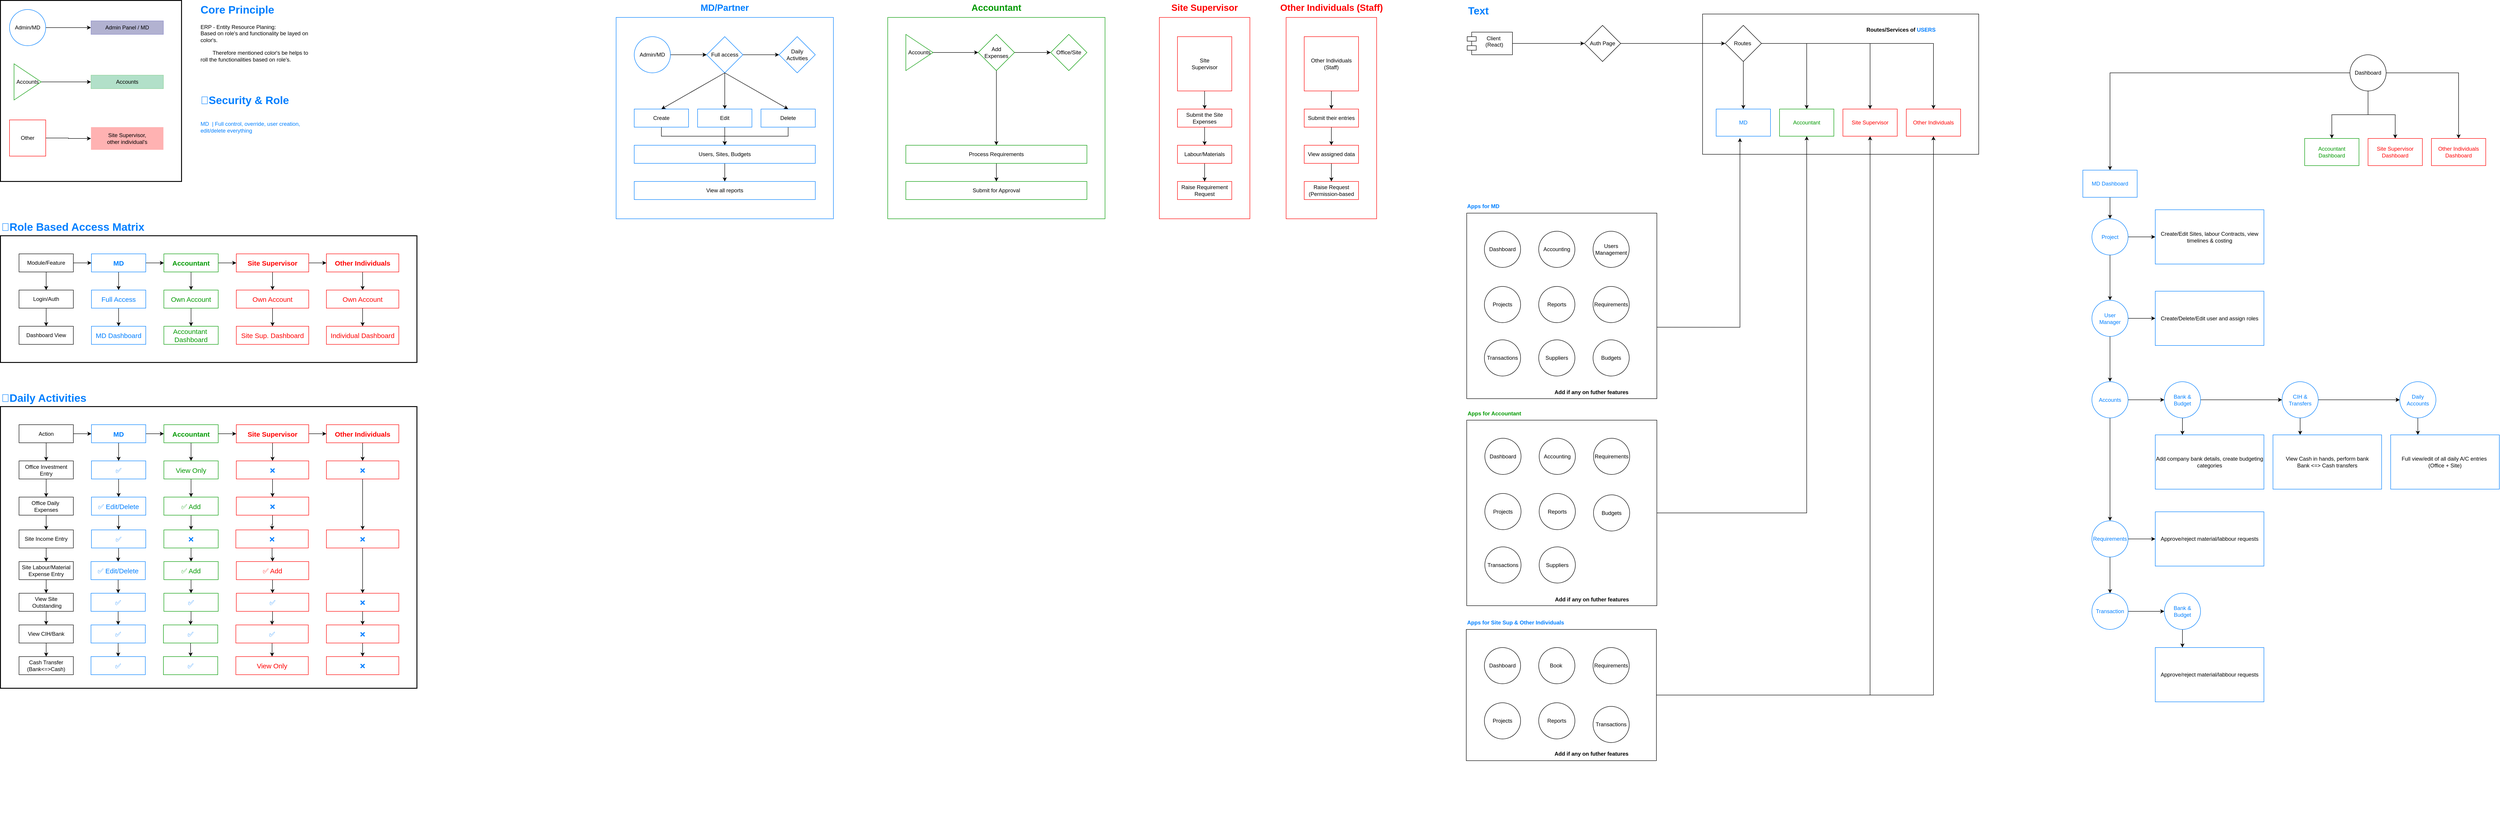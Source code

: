 <mxfile version="27.0.9">
  <diagram name="Page-1" id="-204D-Xl4FRK-wJm29R8">
    <mxGraphModel dx="2377" dy="1482" grid="1" gridSize="10" guides="1" tooltips="1" connect="1" arrows="1" fold="1" page="1" pageScale="1" pageWidth="1600" pageHeight="900" math="0" shadow="0">
      <root>
        <mxCell id="0" />
        <mxCell id="1" parent="0" />
        <mxCell id="ihhCMKZN7UIY24i0vxse-201" value="" style="rounded=0;whiteSpace=wrap;html=1;fillColor=none;strokeWidth=2;" parent="1" vertex="1">
          <mxGeometry x="40" y="560" width="920" height="280" as="geometry" />
        </mxCell>
        <mxCell id="ihhCMKZN7UIY24i0vxse-97" value="" style="whiteSpace=wrap;html=1;fillColor=none;strokeColor=#FF0000;rounded=0;" parent="1" vertex="1">
          <mxGeometry x="2880" y="77.5" width="200" height="445" as="geometry" />
        </mxCell>
        <mxCell id="ihhCMKZN7UIY24i0vxse-85" value="" style="whiteSpace=wrap;html=1;fillColor=none;strokeColor=#FF0000;rounded=0;" parent="1" vertex="1">
          <mxGeometry x="2600" y="77.5" width="200" height="445" as="geometry" />
        </mxCell>
        <mxCell id="ihhCMKZN7UIY24i0vxse-64" value="" style="whiteSpace=wrap;html=1;fillColor=none;strokeColor=#009900;rounded=0;" parent="1" vertex="1">
          <mxGeometry x="2000" y="77.5" width="480" height="445" as="geometry" />
        </mxCell>
        <mxCell id="ihhCMKZN7UIY24i0vxse-57" value="" style="whiteSpace=wrap;html=1;fillColor=none;strokeColor=#007FFF;rounded=0;" parent="1" vertex="1">
          <mxGeometry x="1400" y="77.5" width="480" height="445" as="geometry" />
        </mxCell>
        <mxCell id="ihhCMKZN7UIY24i0vxse-1" value="" style="rounded=0;whiteSpace=wrap;html=1;fillColor=none;strokeWidth=2;" parent="1" vertex="1">
          <mxGeometry x="40" y="40" width="400" height="400" as="geometry" />
        </mxCell>
        <mxCell id="ihhCMKZN7UIY24i0vxse-6" style="edgeStyle=orthogonalEdgeStyle;rounded=0;orthogonalLoop=1;jettySize=auto;html=1;" parent="1" source="ihhCMKZN7UIY24i0vxse-2" target="ihhCMKZN7UIY24i0vxse-4" edge="1">
          <mxGeometry relative="1" as="geometry" />
        </mxCell>
        <mxCell id="ihhCMKZN7UIY24i0vxse-2" value="&lt;font&gt;Admin/MD&lt;/font&gt;" style="ellipse;whiteSpace=wrap;html=1;aspect=fixed;fillColor=none;strokeColor=#007FFF;fontFamily=Helvetica;rounded=0;" parent="1" vertex="1">
          <mxGeometry x="60" y="60" width="80" height="80" as="geometry" />
        </mxCell>
        <mxCell id="ihhCMKZN7UIY24i0vxse-4" value="Admin Panel / MD" style="text;html=1;align=center;verticalAlign=middle;whiteSpace=wrap;rounded=0;fontFamily=Helvetica;strokeColor=#000099;fillColor=#000066;opacity=30;" parent="1" vertex="1">
          <mxGeometry x="240" y="85" width="160" height="30" as="geometry" />
        </mxCell>
        <mxCell id="ihhCMKZN7UIY24i0vxse-9" style="edgeStyle=orthogonalEdgeStyle;rounded=0;orthogonalLoop=1;jettySize=auto;html=1;" parent="1" source="ihhCMKZN7UIY24i0vxse-7" target="ihhCMKZN7UIY24i0vxse-8" edge="1">
          <mxGeometry relative="1" as="geometry" />
        </mxCell>
        <mxCell id="ihhCMKZN7UIY24i0vxse-7" value="Accounts" style="triangle;whiteSpace=wrap;html=1;strokeColor=#009900;fillColor=none;rounded=0;" parent="1" vertex="1">
          <mxGeometry x="70" y="180" width="60" height="80" as="geometry" />
        </mxCell>
        <mxCell id="ihhCMKZN7UIY24i0vxse-8" value="Accounts" style="text;html=1;align=center;verticalAlign=middle;whiteSpace=wrap;rounded=0;fontFamily=Helvetica;fillColor=#00994D;strokeColor=#009900;opacity=30;" parent="1" vertex="1">
          <mxGeometry x="240" y="205" width="160" height="30" as="geometry" />
        </mxCell>
        <mxCell id="ihhCMKZN7UIY24i0vxse-10" value="&lt;h1 style=&quot;margin-top: 0px;&quot;&gt;&lt;font style=&quot;color: rgb(0, 127, 255);&quot;&gt;Core Principle&lt;/font&gt;&lt;br&gt;&lt;/h1&gt;&lt;div&gt;ERP - Entity Resource Planing:&lt;/div&gt;&lt;div&gt;Based on role&#39;s and functionality be layed on color&#39;s.&lt;/div&gt;&lt;div&gt;&lt;br&gt;&lt;/div&gt;&lt;div&gt;&lt;span style=&quot;white-space: pre;&quot;&gt;&#x9;&lt;/span&gt;Therefore mentioned color&#39;s be helps to roll the functionalities based on role&#39;s.&lt;/div&gt;" style="text;html=1;whiteSpace=wrap;overflow=hidden;rounded=0;" parent="1" vertex="1">
          <mxGeometry x="480" y="40" width="240" height="160" as="geometry" />
        </mxCell>
        <mxCell id="ihhCMKZN7UIY24i0vxse-14" style="edgeStyle=orthogonalEdgeStyle;rounded=0;orthogonalLoop=1;jettySize=auto;html=1;entryX=0;entryY=0.5;entryDx=0;entryDy=0;" parent="1" source="ihhCMKZN7UIY24i0vxse-12" target="ihhCMKZN7UIY24i0vxse-13" edge="1">
          <mxGeometry relative="1" as="geometry" />
        </mxCell>
        <mxCell id="ihhCMKZN7UIY24i0vxse-12" value="Other" style="whiteSpace=wrap;html=1;aspect=fixed;fillColor=none;strokeColor=#FF0000;rounded=0;" parent="1" vertex="1">
          <mxGeometry x="60" y="304" width="80" height="80" as="geometry" />
        </mxCell>
        <mxCell id="ihhCMKZN7UIY24i0vxse-13" value="Site Supervisor,&lt;div&gt;other individual&#39;s&lt;/div&gt;" style="text;html=1;align=center;verticalAlign=middle;whiteSpace=wrap;rounded=0;fontFamily=Helvetica;fillColor=#FF0000;strokeColor=none;opacity=30;" parent="1" vertex="1">
          <mxGeometry x="240" y="320" width="160" height="50" as="geometry" />
        </mxCell>
        <mxCell id="ihhCMKZN7UIY24i0vxse-15" value="&lt;h1 style=&quot;margin-top: 0px;&quot;&gt;&lt;font style=&quot;color: rgb(0, 127, 255);&quot;&gt;🔐Security &amp;amp; Role&lt;/font&gt;&lt;/h1&gt;&lt;div&gt;&lt;font style=&quot;color: rgb(0, 0, 153);&quot;&gt;&lt;br&gt;&lt;/font&gt;&lt;/div&gt;&lt;div&gt;&lt;font style=&quot;color: rgb(0, 127, 255);&quot;&gt;MD&amp;nbsp; | Full control, override, user creation, edit/delete everything&lt;/font&gt;&lt;/div&gt;" style="text;html=1;whiteSpace=wrap;overflow=hidden;rounded=0;" parent="1" vertex="1">
          <mxGeometry x="480" y="240" width="240" height="160" as="geometry" />
        </mxCell>
        <mxCell id="ihhCMKZN7UIY24i0vxse-38" value="" style="edgeStyle=orthogonalEdgeStyle;rounded=0;orthogonalLoop=1;jettySize=auto;html=1;" parent="1" source="ihhCMKZN7UIY24i0vxse-36" target="ihhCMKZN7UIY24i0vxse-37" edge="1">
          <mxGeometry relative="1" as="geometry" />
        </mxCell>
        <mxCell id="ihhCMKZN7UIY24i0vxse-60" value="" style="edgeStyle=orthogonalEdgeStyle;rounded=0;orthogonalLoop=1;jettySize=auto;html=1;" parent="1" source="ihhCMKZN7UIY24i0vxse-36" target="ihhCMKZN7UIY24i0vxse-37" edge="1">
          <mxGeometry relative="1" as="geometry" />
        </mxCell>
        <mxCell id="ihhCMKZN7UIY24i0vxse-36" value="&lt;font&gt;Admin/MD&lt;/font&gt;" style="ellipse;whiteSpace=wrap;html=1;aspect=fixed;fillColor=none;strokeColor=#007FFF;fontFamily=Helvetica;rounded=0;" parent="1" vertex="1">
          <mxGeometry x="1440" y="120" width="80" height="80" as="geometry" />
        </mxCell>
        <mxCell id="ihhCMKZN7UIY24i0vxse-55" value="" style="edgeStyle=orthogonalEdgeStyle;rounded=0;orthogonalLoop=1;jettySize=auto;html=1;" parent="1" source="ihhCMKZN7UIY24i0vxse-37" target="ihhCMKZN7UIY24i0vxse-54" edge="1">
          <mxGeometry relative="1" as="geometry" />
        </mxCell>
        <mxCell id="ihhCMKZN7UIY24i0vxse-37" value="Full access" style="rhombus;whiteSpace=wrap;html=1;fillColor=none;strokeColor=#007FFF;rounded=0;" parent="1" vertex="1">
          <mxGeometry x="1600" y="120" width="80" height="80" as="geometry" />
        </mxCell>
        <mxCell id="ihhCMKZN7UIY24i0vxse-49" style="edgeStyle=orthogonalEdgeStyle;rounded=0;orthogonalLoop=1;jettySize=auto;html=1;" parent="1" source="ihhCMKZN7UIY24i0vxse-39" target="ihhCMKZN7UIY24i0vxse-48" edge="1">
          <mxGeometry relative="1" as="geometry" />
        </mxCell>
        <mxCell id="ihhCMKZN7UIY24i0vxse-39" value="Create" style="whiteSpace=wrap;html=1;fillColor=none;strokeColor=#007FFF;rounded=0;" parent="1" vertex="1">
          <mxGeometry x="1440" y="280" width="120" height="40" as="geometry" />
        </mxCell>
        <mxCell id="ihhCMKZN7UIY24i0vxse-42" value="" style="endArrow=classic;html=1;rounded=0;exitX=0.5;exitY=1;exitDx=0;exitDy=0;entryX=0.5;entryY=0;entryDx=0;entryDy=0;" parent="1" source="ihhCMKZN7UIY24i0vxse-37" target="ihhCMKZN7UIY24i0vxse-39" edge="1">
          <mxGeometry width="50" height="50" relative="1" as="geometry">
            <mxPoint x="1490" y="250" as="sourcePoint" />
            <mxPoint x="1540" y="200" as="targetPoint" />
          </mxGeometry>
        </mxCell>
        <mxCell id="ihhCMKZN7UIY24i0vxse-51" style="edgeStyle=orthogonalEdgeStyle;rounded=0;orthogonalLoop=1;jettySize=auto;html=1;entryX=0.5;entryY=0;entryDx=0;entryDy=0;" parent="1" source="ihhCMKZN7UIY24i0vxse-43" target="ihhCMKZN7UIY24i0vxse-48" edge="1">
          <mxGeometry relative="1" as="geometry" />
        </mxCell>
        <mxCell id="ihhCMKZN7UIY24i0vxse-43" value="Delete" style="whiteSpace=wrap;html=1;fillColor=none;strokeColor=#007FFF;rounded=0;" parent="1" vertex="1">
          <mxGeometry x="1720" y="280" width="120" height="40" as="geometry" />
        </mxCell>
        <mxCell id="ihhCMKZN7UIY24i0vxse-50" style="edgeStyle=orthogonalEdgeStyle;rounded=0;orthogonalLoop=1;jettySize=auto;html=1;entryX=0.5;entryY=0;entryDx=0;entryDy=0;" parent="1" source="ihhCMKZN7UIY24i0vxse-44" target="ihhCMKZN7UIY24i0vxse-48" edge="1">
          <mxGeometry relative="1" as="geometry" />
        </mxCell>
        <mxCell id="ihhCMKZN7UIY24i0vxse-44" value="Edit" style="whiteSpace=wrap;html=1;fillColor=none;strokeColor=#007FFF;rounded=0;" parent="1" vertex="1">
          <mxGeometry x="1580" y="280" width="120" height="40" as="geometry" />
        </mxCell>
        <mxCell id="ihhCMKZN7UIY24i0vxse-46" value="" style="endArrow=classic;html=1;rounded=0;exitX=0.5;exitY=1;exitDx=0;exitDy=0;" parent="1" source="ihhCMKZN7UIY24i0vxse-37" target="ihhCMKZN7UIY24i0vxse-44" edge="1">
          <mxGeometry width="50" height="50" relative="1" as="geometry">
            <mxPoint x="1650" y="210" as="sourcePoint" />
            <mxPoint x="1470" y="290" as="targetPoint" />
          </mxGeometry>
        </mxCell>
        <mxCell id="ihhCMKZN7UIY24i0vxse-47" value="" style="endArrow=classic;html=1;rounded=0;exitX=0.5;exitY=1;exitDx=0;exitDy=0;entryX=0.5;entryY=0;entryDx=0;entryDy=0;" parent="1" source="ihhCMKZN7UIY24i0vxse-37" target="ihhCMKZN7UIY24i0vxse-43" edge="1">
          <mxGeometry width="50" height="50" relative="1" as="geometry">
            <mxPoint x="1660" y="220" as="sourcePoint" />
            <mxPoint x="1480" y="300" as="targetPoint" />
          </mxGeometry>
        </mxCell>
        <mxCell id="ihhCMKZN7UIY24i0vxse-53" style="edgeStyle=orthogonalEdgeStyle;rounded=0;orthogonalLoop=1;jettySize=auto;html=1;entryX=0.5;entryY=0;entryDx=0;entryDy=0;" parent="1" source="ihhCMKZN7UIY24i0vxse-48" target="ihhCMKZN7UIY24i0vxse-52" edge="1">
          <mxGeometry relative="1" as="geometry" />
        </mxCell>
        <mxCell id="ihhCMKZN7UIY24i0vxse-48" value="Users, Sites, Budgets" style="whiteSpace=wrap;html=1;fillColor=none;strokeColor=#007FFF;rounded=0;" parent="1" vertex="1">
          <mxGeometry x="1440" y="360" width="400" height="40" as="geometry" />
        </mxCell>
        <mxCell id="ihhCMKZN7UIY24i0vxse-52" value="View all reports" style="whiteSpace=wrap;html=1;fillColor=none;strokeColor=#007FFF;rounded=0;" parent="1" vertex="1">
          <mxGeometry x="1440" y="440" width="400" height="40" as="geometry" />
        </mxCell>
        <mxCell id="ihhCMKZN7UIY24i0vxse-54" value="Daily&lt;div&gt;Activities&lt;/div&gt;" style="rhombus;whiteSpace=wrap;html=1;fillColor=none;strokeColor=#007FFF;rounded=0;" parent="1" vertex="1">
          <mxGeometry x="1760" y="120" width="80" height="80" as="geometry" />
        </mxCell>
        <mxCell id="ihhCMKZN7UIY24i0vxse-59" value="&lt;b&gt;&lt;font style=&quot;font-size: 20px;&quot;&gt;MD/Partner&lt;/font&gt;&lt;/b&gt;" style="text;html=1;align=center;verticalAlign=middle;whiteSpace=wrap;rounded=0;fontColor=#007FFF;" parent="1" vertex="1">
          <mxGeometry x="1545" y="40" width="190" height="30" as="geometry" />
        </mxCell>
        <mxCell id="ihhCMKZN7UIY24i0vxse-66" value="" style="edgeStyle=orthogonalEdgeStyle;rounded=0;orthogonalLoop=1;jettySize=auto;html=1;" parent="1" source="ihhCMKZN7UIY24i0vxse-63" target="ihhCMKZN7UIY24i0vxse-65" edge="1">
          <mxGeometry relative="1" as="geometry" />
        </mxCell>
        <mxCell id="ihhCMKZN7UIY24i0vxse-63" value="Accounts" style="triangle;whiteSpace=wrap;html=1;strokeColor=#009900;fillColor=none;rounded=0;" parent="1" vertex="1">
          <mxGeometry x="2040" y="115" width="60" height="80" as="geometry" />
        </mxCell>
        <mxCell id="ihhCMKZN7UIY24i0vxse-68" value="" style="edgeStyle=orthogonalEdgeStyle;rounded=0;orthogonalLoop=1;jettySize=auto;html=1;" parent="1" source="ihhCMKZN7UIY24i0vxse-65" target="ihhCMKZN7UIY24i0vxse-67" edge="1">
          <mxGeometry relative="1" as="geometry" />
        </mxCell>
        <mxCell id="ihhCMKZN7UIY24i0vxse-79" value="" style="edgeStyle=orthogonalEdgeStyle;rounded=0;orthogonalLoop=1;jettySize=auto;html=1;" parent="1" source="ihhCMKZN7UIY24i0vxse-65" target="ihhCMKZN7UIY24i0vxse-78" edge="1">
          <mxGeometry relative="1" as="geometry" />
        </mxCell>
        <mxCell id="ihhCMKZN7UIY24i0vxse-65" value="Add&lt;div&gt;Expenses&lt;/div&gt;" style="rhombus;whiteSpace=wrap;html=1;fillColor=none;strokeColor=#009900;rounded=0;" parent="1" vertex="1">
          <mxGeometry x="2200" y="115" width="80" height="80" as="geometry" />
        </mxCell>
        <mxCell id="ihhCMKZN7UIY24i0vxse-67" value="Office/Site" style="rhombus;whiteSpace=wrap;html=1;fillColor=none;strokeColor=#009900;rounded=0;" parent="1" vertex="1">
          <mxGeometry x="2360" y="115" width="80" height="80" as="geometry" />
        </mxCell>
        <mxCell id="ihhCMKZN7UIY24i0vxse-81" value="" style="edgeStyle=orthogonalEdgeStyle;rounded=0;orthogonalLoop=1;jettySize=auto;html=1;" parent="1" source="ihhCMKZN7UIY24i0vxse-78" target="ihhCMKZN7UIY24i0vxse-80" edge="1">
          <mxGeometry relative="1" as="geometry" />
        </mxCell>
        <mxCell id="ihhCMKZN7UIY24i0vxse-78" value="Process Requirements" style="whiteSpace=wrap;html=1;fillColor=none;strokeColor=#009900;rounded=0;" parent="1" vertex="1">
          <mxGeometry x="2040" y="360" width="400" height="40" as="geometry" />
        </mxCell>
        <mxCell id="ihhCMKZN7UIY24i0vxse-80" value="Submit for Approval" style="whiteSpace=wrap;html=1;fillColor=none;strokeColor=#009900;rounded=0;" parent="1" vertex="1">
          <mxGeometry x="2040" y="440" width="400" height="40" as="geometry" />
        </mxCell>
        <mxCell id="ihhCMKZN7UIY24i0vxse-83" value="&lt;b&gt;&lt;font style=&quot;font-size: 20px;&quot;&gt;Accountant&lt;/font&gt;&lt;/b&gt;" style="text;html=1;align=center;verticalAlign=middle;whiteSpace=wrap;rounded=0;fontColor=#009900;" parent="1" vertex="1">
          <mxGeometry x="2180" y="40" width="120" height="30" as="geometry" />
        </mxCell>
        <mxCell id="ihhCMKZN7UIY24i0vxse-89" value="" style="edgeStyle=orthogonalEdgeStyle;rounded=0;orthogonalLoop=1;jettySize=auto;html=1;" parent="1" source="ihhCMKZN7UIY24i0vxse-84" target="ihhCMKZN7UIY24i0vxse-88" edge="1">
          <mxGeometry relative="1" as="geometry" />
        </mxCell>
        <mxCell id="ihhCMKZN7UIY24i0vxse-84" value="SIte&lt;div&gt;Supervisor&lt;/div&gt;" style="whiteSpace=wrap;html=1;aspect=fixed;fillColor=none;strokeColor=#FF0000;rounded=0;" parent="1" vertex="1">
          <mxGeometry x="2640" y="120" width="120" height="120" as="geometry" />
        </mxCell>
        <mxCell id="ihhCMKZN7UIY24i0vxse-99" value="" style="edgeStyle=orthogonalEdgeStyle;rounded=0;orthogonalLoop=1;jettySize=auto;html=1;" parent="1" source="ihhCMKZN7UIY24i0vxse-88" target="ihhCMKZN7UIY24i0vxse-98" edge="1">
          <mxGeometry relative="1" as="geometry" />
        </mxCell>
        <mxCell id="ihhCMKZN7UIY24i0vxse-88" value="Submit the Site Expenses" style="whiteSpace=wrap;html=1;fillColor=none;strokeColor=#FF0000;rounded=0;" parent="1" vertex="1">
          <mxGeometry x="2640" y="280" width="120" height="40" as="geometry" />
        </mxCell>
        <mxCell id="ihhCMKZN7UIY24i0vxse-90" value="Raise Requirement Request" style="whiteSpace=wrap;html=1;fillColor=none;strokeColor=#FF0000;rounded=0;" parent="1" vertex="1">
          <mxGeometry x="2640" y="440" width="120" height="40" as="geometry" />
        </mxCell>
        <mxCell id="ihhCMKZN7UIY24i0vxse-92" value="" style="edgeStyle=orthogonalEdgeStyle;rounded=0;orthogonalLoop=1;jettySize=auto;html=1;" parent="1" source="ihhCMKZN7UIY24i0vxse-93" target="ihhCMKZN7UIY24i0vxse-94" edge="1">
          <mxGeometry relative="1" as="geometry" />
        </mxCell>
        <mxCell id="ihhCMKZN7UIY24i0vxse-93" value="Other Individuals&lt;div&gt;(Staff)&lt;/div&gt;" style="whiteSpace=wrap;html=1;aspect=fixed;fillColor=none;strokeColor=#FF0000;rounded=0;" parent="1" vertex="1">
          <mxGeometry x="2920" y="120" width="120" height="120" as="geometry" />
        </mxCell>
        <mxCell id="ihhCMKZN7UIY24i0vxse-103" value="" style="edgeStyle=orthogonalEdgeStyle;rounded=0;orthogonalLoop=1;jettySize=auto;html=1;" parent="1" source="ihhCMKZN7UIY24i0vxse-94" target="ihhCMKZN7UIY24i0vxse-102" edge="1">
          <mxGeometry relative="1" as="geometry" />
        </mxCell>
        <mxCell id="ihhCMKZN7UIY24i0vxse-94" value="Submit their entries" style="whiteSpace=wrap;html=1;fillColor=none;strokeColor=#FF0000;rounded=0;" parent="1" vertex="1">
          <mxGeometry x="2920" y="280" width="120" height="40" as="geometry" />
        </mxCell>
        <mxCell id="ihhCMKZN7UIY24i0vxse-95" value="Raise Request&lt;div&gt;(Permission-based&lt;/div&gt;" style="whiteSpace=wrap;html=1;fillColor=none;strokeColor=#FF0000;rounded=0;" parent="1" vertex="1">
          <mxGeometry x="2920" y="440" width="120" height="40" as="geometry" />
        </mxCell>
        <mxCell id="ihhCMKZN7UIY24i0vxse-101" style="edgeStyle=orthogonalEdgeStyle;rounded=0;orthogonalLoop=1;jettySize=auto;html=1;" parent="1" source="ihhCMKZN7UIY24i0vxse-98" target="ihhCMKZN7UIY24i0vxse-90" edge="1">
          <mxGeometry relative="1" as="geometry" />
        </mxCell>
        <mxCell id="ihhCMKZN7UIY24i0vxse-98" value="Labour/Materials" style="whiteSpace=wrap;html=1;fillColor=none;strokeColor=#FF0000;rounded=0;" parent="1" vertex="1">
          <mxGeometry x="2640" y="360" width="120" height="40" as="geometry" />
        </mxCell>
        <mxCell id="ihhCMKZN7UIY24i0vxse-104" style="edgeStyle=orthogonalEdgeStyle;rounded=0;orthogonalLoop=1;jettySize=auto;html=1;entryX=0.5;entryY=0;entryDx=0;entryDy=0;" parent="1" source="ihhCMKZN7UIY24i0vxse-102" target="ihhCMKZN7UIY24i0vxse-95" edge="1">
          <mxGeometry relative="1" as="geometry" />
        </mxCell>
        <mxCell id="ihhCMKZN7UIY24i0vxse-102" value="View assigned data" style="whiteSpace=wrap;html=1;fillColor=none;strokeColor=#FF0000;rounded=0;" parent="1" vertex="1">
          <mxGeometry x="2920" y="360" width="120" height="40" as="geometry" />
        </mxCell>
        <mxCell id="ihhCMKZN7UIY24i0vxse-105" value="&lt;b&gt;&lt;font style=&quot;font-size: 20px;&quot;&gt;Site Supervisor&lt;/font&gt;&lt;/b&gt;" style="text;html=1;align=center;verticalAlign=middle;whiteSpace=wrap;rounded=0;fontColor=#FF0000;" parent="1" vertex="1">
          <mxGeometry x="2615" y="40" width="170" height="30" as="geometry" />
        </mxCell>
        <mxCell id="ihhCMKZN7UIY24i0vxse-107" value="&lt;b&gt;&lt;font style=&quot;font-size: 20px;&quot;&gt;Other Individuals (Staff)&lt;/font&gt;&lt;/b&gt;" style="text;html=1;align=center;verticalAlign=middle;whiteSpace=wrap;rounded=0;fontColor=#FF0000;" parent="1" vertex="1">
          <mxGeometry x="2852.5" y="40" width="255" height="30" as="geometry" />
        </mxCell>
        <mxCell id="ihhCMKZN7UIY24i0vxse-108" value="&lt;b&gt;&lt;font&gt;🤵Role Based Access Matrix&lt;/font&gt;&lt;/b&gt;" style="text;html=1;align=left;verticalAlign=middle;whiteSpace=wrap;rounded=0;fontColor=#007FFF;fontSize=24;" parent="1" vertex="1">
          <mxGeometry x="40" y="522.5" width="400" height="37.5" as="geometry" />
        </mxCell>
        <mxCell id="ihhCMKZN7UIY24i0vxse-172" value="" style="edgeStyle=orthogonalEdgeStyle;rounded=0;orthogonalLoop=1;jettySize=auto;html=1;" parent="1" source="ihhCMKZN7UIY24i0vxse-170" target="ihhCMKZN7UIY24i0vxse-171" edge="1">
          <mxGeometry relative="1" as="geometry" />
        </mxCell>
        <mxCell id="ihhCMKZN7UIY24i0vxse-176" value="" style="edgeStyle=orthogonalEdgeStyle;rounded=0;orthogonalLoop=1;jettySize=auto;html=1;" parent="1" source="ihhCMKZN7UIY24i0vxse-170" target="ihhCMKZN7UIY24i0vxse-175" edge="1">
          <mxGeometry relative="1" as="geometry" />
        </mxCell>
        <mxCell id="ihhCMKZN7UIY24i0vxse-170" value="Module/Feature" style="rounded=0;whiteSpace=wrap;html=1;fillColor=none;" parent="1" vertex="1">
          <mxGeometry x="81" y="600" width="120" height="40" as="geometry" />
        </mxCell>
        <mxCell id="ihhCMKZN7UIY24i0vxse-174" value="" style="edgeStyle=orthogonalEdgeStyle;rounded=0;orthogonalLoop=1;jettySize=auto;html=1;" parent="1" source="ihhCMKZN7UIY24i0vxse-171" target="ihhCMKZN7UIY24i0vxse-173" edge="1">
          <mxGeometry relative="1" as="geometry" />
        </mxCell>
        <mxCell id="ihhCMKZN7UIY24i0vxse-171" value="Login/Auth" style="rounded=0;whiteSpace=wrap;html=1;fillColor=none;" parent="1" vertex="1">
          <mxGeometry x="81" y="680" width="120" height="40" as="geometry" />
        </mxCell>
        <mxCell id="ihhCMKZN7UIY24i0vxse-173" value="Dashboard View" style="rounded=0;whiteSpace=wrap;html=1;fillColor=none;" parent="1" vertex="1">
          <mxGeometry x="81" y="760" width="120" height="40" as="geometry" />
        </mxCell>
        <mxCell id="ihhCMKZN7UIY24i0vxse-182" value="" style="edgeStyle=orthogonalEdgeStyle;rounded=0;orthogonalLoop=1;jettySize=auto;html=1;" parent="1" source="ihhCMKZN7UIY24i0vxse-175" target="ihhCMKZN7UIY24i0vxse-181" edge="1">
          <mxGeometry relative="1" as="geometry" />
        </mxCell>
        <mxCell id="ihhCMKZN7UIY24i0vxse-185" value="" style="edgeStyle=orthogonalEdgeStyle;rounded=0;orthogonalLoop=1;jettySize=auto;html=1;" parent="1" source="ihhCMKZN7UIY24i0vxse-175" target="ihhCMKZN7UIY24i0vxse-184" edge="1">
          <mxGeometry relative="1" as="geometry" />
        </mxCell>
        <mxCell id="ihhCMKZN7UIY24i0vxse-175" value="&lt;font style=&quot;color: rgb(0, 127, 255); font-size: 15px;&quot;&gt;MD&lt;/font&gt;" style="rounded=0;whiteSpace=wrap;html=1;fillColor=none;strokeColor=#007FFF;fontStyle=1" parent="1" vertex="1">
          <mxGeometry x="241" y="600" width="120" height="40" as="geometry" />
        </mxCell>
        <mxCell id="ihhCMKZN7UIY24i0vxse-193" value="" style="edgeStyle=orthogonalEdgeStyle;rounded=0;orthogonalLoop=1;jettySize=auto;html=1;" parent="1" source="ihhCMKZN7UIY24i0vxse-177" target="ihhCMKZN7UIY24i0vxse-192" edge="1">
          <mxGeometry relative="1" as="geometry" />
        </mxCell>
        <mxCell id="ihhCMKZN7UIY24i0vxse-202" style="edgeStyle=orthogonalEdgeStyle;rounded=0;orthogonalLoop=1;jettySize=auto;html=1;entryX=0;entryY=0.5;entryDx=0;entryDy=0;" parent="1" source="ihhCMKZN7UIY24i0vxse-177" target="ihhCMKZN7UIY24i0vxse-179" edge="1">
          <mxGeometry relative="1" as="geometry" />
        </mxCell>
        <mxCell id="ihhCMKZN7UIY24i0vxse-177" value="&lt;font style=&quot;color: rgb(255, 0, 0); font-size: 15px;&quot;&gt;Site Supervisor&lt;/font&gt;" style="rounded=0;whiteSpace=wrap;html=1;fillColor=none;strokeColor=#FF0000;fontStyle=1" parent="1" vertex="1">
          <mxGeometry x="561" y="600" width="160" height="40" as="geometry" />
        </mxCell>
        <mxCell id="ihhCMKZN7UIY24i0vxse-203" style="edgeStyle=orthogonalEdgeStyle;rounded=0;orthogonalLoop=1;jettySize=auto;html=1;entryX=0.5;entryY=0;entryDx=0;entryDy=0;" parent="1" source="ihhCMKZN7UIY24i0vxse-179" target="ihhCMKZN7UIY24i0vxse-196" edge="1">
          <mxGeometry relative="1" as="geometry" />
        </mxCell>
        <mxCell id="ihhCMKZN7UIY24i0vxse-179" value="&lt;font style=&quot;color: rgb(255, 0, 0); font-size: 15px;&quot;&gt;Other Individuals&lt;/font&gt;" style="rounded=0;whiteSpace=wrap;html=1;fillColor=none;strokeColor=#FF0000;fontStyle=1" parent="1" vertex="1">
          <mxGeometry x="760" y="600" width="160" height="40" as="geometry" />
        </mxCell>
        <mxCell id="ihhCMKZN7UIY24i0vxse-183" style="edgeStyle=orthogonalEdgeStyle;rounded=0;orthogonalLoop=1;jettySize=auto;html=1;entryX=0;entryY=0.5;entryDx=0;entryDy=0;" parent="1" source="ihhCMKZN7UIY24i0vxse-181" target="ihhCMKZN7UIY24i0vxse-177" edge="1">
          <mxGeometry relative="1" as="geometry" />
        </mxCell>
        <mxCell id="ihhCMKZN7UIY24i0vxse-189" value="" style="edgeStyle=orthogonalEdgeStyle;rounded=0;orthogonalLoop=1;jettySize=auto;html=1;" parent="1" source="ihhCMKZN7UIY24i0vxse-181" target="ihhCMKZN7UIY24i0vxse-188" edge="1">
          <mxGeometry relative="1" as="geometry" />
        </mxCell>
        <mxCell id="ihhCMKZN7UIY24i0vxse-181" value="&lt;font style=&quot;font-size: 15px; color: rgb(0, 153, 0);&quot;&gt;Accountant&lt;/font&gt;" style="rounded=0;whiteSpace=wrap;html=1;fillColor=none;strokeColor=#009900;fontStyle=1" parent="1" vertex="1">
          <mxGeometry x="401" y="600" width="120" height="40" as="geometry" />
        </mxCell>
        <mxCell id="ihhCMKZN7UIY24i0vxse-187" value="" style="edgeStyle=orthogonalEdgeStyle;rounded=0;orthogonalLoop=1;jettySize=auto;html=1;" parent="1" source="ihhCMKZN7UIY24i0vxse-184" target="ihhCMKZN7UIY24i0vxse-186" edge="1">
          <mxGeometry relative="1" as="geometry" />
        </mxCell>
        <mxCell id="ihhCMKZN7UIY24i0vxse-184" value="&lt;font style=&quot;color: rgb(0, 127, 255); font-size: 15px; font-weight: normal;&quot;&gt;Full Access&lt;/font&gt;" style="rounded=0;whiteSpace=wrap;html=1;fillColor=none;strokeColor=#007FFF;fontStyle=1" parent="1" vertex="1">
          <mxGeometry x="241" y="680" width="120" height="40" as="geometry" />
        </mxCell>
        <mxCell id="ihhCMKZN7UIY24i0vxse-186" value="&lt;font style=&quot;color: rgb(0, 127, 255); font-size: 15px; font-weight: normal;&quot;&gt;MD Dashboard&lt;/font&gt;" style="rounded=0;whiteSpace=wrap;html=1;fillColor=none;strokeColor=#007FFF;fontStyle=1" parent="1" vertex="1">
          <mxGeometry x="241" y="760" width="120" height="40" as="geometry" />
        </mxCell>
        <mxCell id="ihhCMKZN7UIY24i0vxse-191" value="" style="edgeStyle=orthogonalEdgeStyle;rounded=0;orthogonalLoop=1;jettySize=auto;html=1;" parent="1" source="ihhCMKZN7UIY24i0vxse-188" target="ihhCMKZN7UIY24i0vxse-190" edge="1">
          <mxGeometry relative="1" as="geometry" />
        </mxCell>
        <mxCell id="ihhCMKZN7UIY24i0vxse-188" value="&lt;font style=&quot;font-size: 15px; color: rgb(0, 153, 0); font-weight: normal;&quot;&gt;Own Account&lt;/font&gt;" style="rounded=0;whiteSpace=wrap;html=1;fillColor=none;strokeColor=#009900;fontStyle=1" parent="1" vertex="1">
          <mxGeometry x="401" y="680" width="120" height="40" as="geometry" />
        </mxCell>
        <mxCell id="ihhCMKZN7UIY24i0vxse-190" value="&lt;font style=&quot;font-size: 15px; color: rgb(0, 153, 0); font-weight: normal;&quot;&gt;Accountant&amp;nbsp;&lt;/font&gt;&lt;div&gt;&lt;font color=&quot;#009900&quot;&gt;&lt;span style=&quot;font-size: 15px; font-weight: 400;&quot;&gt;Dashboard&lt;/span&gt;&lt;/font&gt;&lt;/div&gt;" style="rounded=0;whiteSpace=wrap;html=1;fillColor=none;strokeColor=#009900;fontStyle=1" parent="1" vertex="1">
          <mxGeometry x="401" y="760" width="120" height="40" as="geometry" />
        </mxCell>
        <mxCell id="ihhCMKZN7UIY24i0vxse-195" value="" style="edgeStyle=orthogonalEdgeStyle;rounded=0;orthogonalLoop=1;jettySize=auto;html=1;" parent="1" source="ihhCMKZN7UIY24i0vxse-192" target="ihhCMKZN7UIY24i0vxse-194" edge="1">
          <mxGeometry relative="1" as="geometry" />
        </mxCell>
        <mxCell id="ihhCMKZN7UIY24i0vxse-192" value="&lt;font style=&quot;color: rgb(255, 0, 0); font-size: 15px; font-weight: normal;&quot;&gt;Own Account&lt;/font&gt;" style="rounded=0;whiteSpace=wrap;html=1;fillColor=none;strokeColor=#FF0000;fontStyle=1" parent="1" vertex="1">
          <mxGeometry x="561" y="680" width="160" height="40" as="geometry" />
        </mxCell>
        <mxCell id="ihhCMKZN7UIY24i0vxse-194" value="&lt;font style=&quot;color: rgb(255, 0, 0); font-size: 15px; font-weight: normal;&quot;&gt;Site Sup. Dashboard&lt;/font&gt;" style="rounded=0;whiteSpace=wrap;html=1;fillColor=none;strokeColor=#FF0000;fontStyle=1" parent="1" vertex="1">
          <mxGeometry x="561" y="760" width="160" height="40" as="geometry" />
        </mxCell>
        <mxCell id="ihhCMKZN7UIY24i0vxse-204" style="edgeStyle=orthogonalEdgeStyle;rounded=0;orthogonalLoop=1;jettySize=auto;html=1;entryX=0.5;entryY=0;entryDx=0;entryDy=0;" parent="1" source="ihhCMKZN7UIY24i0vxse-196" target="ihhCMKZN7UIY24i0vxse-199" edge="1">
          <mxGeometry relative="1" as="geometry" />
        </mxCell>
        <mxCell id="ihhCMKZN7UIY24i0vxse-196" value="&lt;font style=&quot;color: rgb(255, 0, 0); font-size: 15px; font-weight: normal;&quot;&gt;Own Account&lt;/font&gt;" style="rounded=0;whiteSpace=wrap;html=1;fillColor=none;strokeColor=#FF0000;fontStyle=1" parent="1" vertex="1">
          <mxGeometry x="760" y="680" width="160" height="40" as="geometry" />
        </mxCell>
        <mxCell id="ihhCMKZN7UIY24i0vxse-199" value="&lt;font style=&quot;color: rgb(255, 0, 0); font-size: 15px; font-weight: normal;&quot;&gt;Individual Dashboard&lt;/font&gt;" style="rounded=0;whiteSpace=wrap;html=1;fillColor=none;strokeColor=#FF0000;fontStyle=1" parent="1" vertex="1">
          <mxGeometry x="760" y="760" width="160" height="40" as="geometry" />
        </mxCell>
        <mxCell id="ihhCMKZN7UIY24i0vxse-205" value="" style="rounded=0;whiteSpace=wrap;html=1;fillColor=none;strokeWidth=2;" parent="1" vertex="1">
          <mxGeometry x="40" y="937.5" width="920" height="622.5" as="geometry" />
        </mxCell>
        <mxCell id="ihhCMKZN7UIY24i0vxse-206" value="&lt;b&gt;&lt;font&gt;📅Daily Activities&lt;/font&gt;&lt;/b&gt;" style="text;html=1;align=left;verticalAlign=middle;whiteSpace=wrap;rounded=0;fontColor=#007FFF;fontSize=24;" parent="1" vertex="1">
          <mxGeometry x="40" y="900" width="400" height="37.5" as="geometry" />
        </mxCell>
        <mxCell id="ihhCMKZN7UIY24i0vxse-207" value="" style="edgeStyle=orthogonalEdgeStyle;rounded=0;orthogonalLoop=1;jettySize=auto;html=1;" parent="1" source="ihhCMKZN7UIY24i0vxse-209" target="ihhCMKZN7UIY24i0vxse-211" edge="1">
          <mxGeometry relative="1" as="geometry" />
        </mxCell>
        <mxCell id="ihhCMKZN7UIY24i0vxse-208" value="" style="edgeStyle=orthogonalEdgeStyle;rounded=0;orthogonalLoop=1;jettySize=auto;html=1;" parent="1" source="ihhCMKZN7UIY24i0vxse-209" target="ihhCMKZN7UIY24i0vxse-215" edge="1">
          <mxGeometry relative="1" as="geometry" />
        </mxCell>
        <mxCell id="ihhCMKZN7UIY24i0vxse-209" value="Action" style="rounded=0;whiteSpace=wrap;html=1;fillColor=none;" parent="1" vertex="1">
          <mxGeometry x="81" y="977.5" width="120" height="40" as="geometry" />
        </mxCell>
        <mxCell id="ihhCMKZN7UIY24i0vxse-210" value="" style="edgeStyle=orthogonalEdgeStyle;rounded=0;orthogonalLoop=1;jettySize=auto;html=1;" parent="1" source="ihhCMKZN7UIY24i0vxse-211" target="ihhCMKZN7UIY24i0vxse-212" edge="1">
          <mxGeometry relative="1" as="geometry" />
        </mxCell>
        <mxCell id="ihhCMKZN7UIY24i0vxse-211" value="Office Investment Entry" style="rounded=0;whiteSpace=wrap;html=1;fillColor=none;" parent="1" vertex="1">
          <mxGeometry x="81" y="1057.5" width="120" height="40" as="geometry" />
        </mxCell>
        <mxCell id="ihhCMKZN7UIY24i0vxse-237" value="" style="edgeStyle=orthogonalEdgeStyle;rounded=0;orthogonalLoop=1;jettySize=auto;html=1;" parent="1" source="ihhCMKZN7UIY24i0vxse-212" target="ihhCMKZN7UIY24i0vxse-236" edge="1">
          <mxGeometry relative="1" as="geometry" />
        </mxCell>
        <mxCell id="ihhCMKZN7UIY24i0vxse-212" value="Office Daily&amp;nbsp;&lt;div&gt;Expenses&lt;/div&gt;" style="rounded=0;whiteSpace=wrap;html=1;fillColor=none;" parent="1" vertex="1">
          <mxGeometry x="81" y="1137.5" width="120" height="40" as="geometry" />
        </mxCell>
        <mxCell id="ihhCMKZN7UIY24i0vxse-213" value="" style="edgeStyle=orthogonalEdgeStyle;rounded=0;orthogonalLoop=1;jettySize=auto;html=1;" parent="1" source="ihhCMKZN7UIY24i0vxse-215" target="ihhCMKZN7UIY24i0vxse-223" edge="1">
          <mxGeometry relative="1" as="geometry" />
        </mxCell>
        <mxCell id="ihhCMKZN7UIY24i0vxse-214" value="" style="edgeStyle=orthogonalEdgeStyle;rounded=0;orthogonalLoop=1;jettySize=auto;html=1;" parent="1" source="ihhCMKZN7UIY24i0vxse-215" target="ihhCMKZN7UIY24i0vxse-225" edge="1">
          <mxGeometry relative="1" as="geometry" />
        </mxCell>
        <mxCell id="ihhCMKZN7UIY24i0vxse-215" value="&lt;font style=&quot;color: rgb(0, 127, 255); font-size: 15px;&quot;&gt;MD&lt;/font&gt;" style="rounded=0;whiteSpace=wrap;html=1;fillColor=none;strokeColor=#007FFF;fontStyle=1" parent="1" vertex="1">
          <mxGeometry x="241" y="977.5" width="120" height="40" as="geometry" />
        </mxCell>
        <mxCell id="ihhCMKZN7UIY24i0vxse-216" value="" style="edgeStyle=orthogonalEdgeStyle;rounded=0;orthogonalLoop=1;jettySize=auto;html=1;" parent="1" source="ihhCMKZN7UIY24i0vxse-218" target="ihhCMKZN7UIY24i0vxse-231" edge="1">
          <mxGeometry relative="1" as="geometry" />
        </mxCell>
        <mxCell id="ihhCMKZN7UIY24i0vxse-217" style="edgeStyle=orthogonalEdgeStyle;rounded=0;orthogonalLoop=1;jettySize=auto;html=1;entryX=0;entryY=0.5;entryDx=0;entryDy=0;" parent="1" source="ihhCMKZN7UIY24i0vxse-218" target="ihhCMKZN7UIY24i0vxse-220" edge="1">
          <mxGeometry relative="1" as="geometry" />
        </mxCell>
        <mxCell id="ihhCMKZN7UIY24i0vxse-218" value="&lt;font style=&quot;color: rgb(255, 0, 0); font-size: 15px;&quot;&gt;Site Supervisor&lt;/font&gt;" style="rounded=0;whiteSpace=wrap;html=1;fillColor=none;strokeColor=#FF0000;fontStyle=1" parent="1" vertex="1">
          <mxGeometry x="561" y="977.5" width="160" height="40" as="geometry" />
        </mxCell>
        <mxCell id="ihhCMKZN7UIY24i0vxse-219" style="edgeStyle=orthogonalEdgeStyle;rounded=0;orthogonalLoop=1;jettySize=auto;html=1;entryX=0.5;entryY=0;entryDx=0;entryDy=0;" parent="1" source="ihhCMKZN7UIY24i0vxse-220" target="ihhCMKZN7UIY24i0vxse-279" edge="1">
          <mxGeometry relative="1" as="geometry">
            <mxPoint x="840" y="1057.5" as="targetPoint" />
          </mxGeometry>
        </mxCell>
        <mxCell id="ihhCMKZN7UIY24i0vxse-220" value="&lt;font style=&quot;color: rgb(255, 0, 0); font-size: 15px;&quot;&gt;Other Individuals&lt;/font&gt;" style="rounded=0;whiteSpace=wrap;html=1;fillColor=none;strokeColor=#FF0000;fontStyle=1" parent="1" vertex="1">
          <mxGeometry x="760" y="977.5" width="160" height="40" as="geometry" />
        </mxCell>
        <mxCell id="ihhCMKZN7UIY24i0vxse-221" style="edgeStyle=orthogonalEdgeStyle;rounded=0;orthogonalLoop=1;jettySize=auto;html=1;entryX=0;entryY=0.5;entryDx=0;entryDy=0;" parent="1" source="ihhCMKZN7UIY24i0vxse-223" target="ihhCMKZN7UIY24i0vxse-218" edge="1">
          <mxGeometry relative="1" as="geometry" />
        </mxCell>
        <mxCell id="ihhCMKZN7UIY24i0vxse-222" value="" style="edgeStyle=orthogonalEdgeStyle;rounded=0;orthogonalLoop=1;jettySize=auto;html=1;" parent="1" source="ihhCMKZN7UIY24i0vxse-223" target="ihhCMKZN7UIY24i0vxse-228" edge="1">
          <mxGeometry relative="1" as="geometry" />
        </mxCell>
        <mxCell id="ihhCMKZN7UIY24i0vxse-223" value="&lt;font style=&quot;font-size: 15px; color: rgb(0, 153, 0);&quot;&gt;Accountant&lt;/font&gt;" style="rounded=0;whiteSpace=wrap;html=1;fillColor=none;strokeColor=#009900;fontStyle=1" parent="1" vertex="1">
          <mxGeometry x="401" y="977.5" width="120" height="40" as="geometry" />
        </mxCell>
        <mxCell id="ihhCMKZN7UIY24i0vxse-224" value="" style="edgeStyle=orthogonalEdgeStyle;rounded=0;orthogonalLoop=1;jettySize=auto;html=1;" parent="1" source="ihhCMKZN7UIY24i0vxse-225" target="ihhCMKZN7UIY24i0vxse-226" edge="1">
          <mxGeometry relative="1" as="geometry" />
        </mxCell>
        <mxCell id="ihhCMKZN7UIY24i0vxse-225" value="&lt;font style=&quot;color: rgb(0, 127, 255); font-size: 15px; font-weight: normal;&quot;&gt;✅&lt;/font&gt;" style="rounded=0;whiteSpace=wrap;html=1;fillColor=none;strokeColor=#007FFF;fontStyle=1" parent="1" vertex="1">
          <mxGeometry x="241" y="1057.5" width="120" height="40" as="geometry" />
        </mxCell>
        <mxCell id="ihhCMKZN7UIY24i0vxse-250" value="" style="edgeStyle=orthogonalEdgeStyle;rounded=0;orthogonalLoop=1;jettySize=auto;html=1;" parent="1" source="ihhCMKZN7UIY24i0vxse-226" target="ihhCMKZN7UIY24i0vxse-248" edge="1">
          <mxGeometry relative="1" as="geometry" />
        </mxCell>
        <mxCell id="ihhCMKZN7UIY24i0vxse-226" value="&lt;font style=&quot;color: rgb(0, 127, 255); font-size: 15px; font-weight: normal;&quot;&gt;✅ Edit/Delete&lt;/font&gt;" style="rounded=0;whiteSpace=wrap;html=1;fillColor=none;strokeColor=#007FFF;fontStyle=1" parent="1" vertex="1">
          <mxGeometry x="241" y="1137.5" width="120" height="40" as="geometry" />
        </mxCell>
        <mxCell id="ihhCMKZN7UIY24i0vxse-227" value="" style="edgeStyle=orthogonalEdgeStyle;rounded=0;orthogonalLoop=1;jettySize=auto;html=1;" parent="1" source="ihhCMKZN7UIY24i0vxse-228" target="ihhCMKZN7UIY24i0vxse-229" edge="1">
          <mxGeometry relative="1" as="geometry" />
        </mxCell>
        <mxCell id="ihhCMKZN7UIY24i0vxse-228" value="&lt;font style=&quot;font-size: 15px; color: rgb(0, 153, 0); font-weight: normal;&quot;&gt;View Only&lt;/font&gt;" style="rounded=0;whiteSpace=wrap;html=1;fillColor=none;strokeColor=#009900;fontStyle=1" parent="1" vertex="1">
          <mxGeometry x="401" y="1057.5" width="120" height="40" as="geometry" />
        </mxCell>
        <mxCell id="ihhCMKZN7UIY24i0vxse-260" value="" style="edgeStyle=orthogonalEdgeStyle;rounded=0;orthogonalLoop=1;jettySize=auto;html=1;" parent="1" source="ihhCMKZN7UIY24i0vxse-229" target="ihhCMKZN7UIY24i0vxse-259" edge="1">
          <mxGeometry relative="1" as="geometry" />
        </mxCell>
        <mxCell id="ihhCMKZN7UIY24i0vxse-229" value="&lt;span style=&quot;font-size: 15px; font-weight: 400;&quot;&gt;&lt;font style=&quot;color: rgb(0, 153, 0);&quot;&gt;✅ Add&lt;/font&gt;&lt;/span&gt;" style="rounded=0;whiteSpace=wrap;html=1;fillColor=none;strokeColor=#009900;fontStyle=1" parent="1" vertex="1">
          <mxGeometry x="401" y="1137.5" width="120" height="40" as="geometry" />
        </mxCell>
        <mxCell id="ihhCMKZN7UIY24i0vxse-230" value="" style="edgeStyle=orthogonalEdgeStyle;rounded=0;orthogonalLoop=1;jettySize=auto;html=1;" parent="1" source="ihhCMKZN7UIY24i0vxse-231" target="ihhCMKZN7UIY24i0vxse-232" edge="1">
          <mxGeometry relative="1" as="geometry" />
        </mxCell>
        <mxCell id="ihhCMKZN7UIY24i0vxse-231" value="&lt;span style=&quot;color: rgb(0, 127, 255); font-size: 15px; font-weight: 400;&quot;&gt;❌&lt;/span&gt;" style="rounded=0;whiteSpace=wrap;html=1;fillColor=none;strokeColor=#FF0000;fontStyle=1" parent="1" vertex="1">
          <mxGeometry x="561" y="1057.5" width="160" height="40" as="geometry" />
        </mxCell>
        <mxCell id="ihhCMKZN7UIY24i0vxse-270" value="" style="edgeStyle=orthogonalEdgeStyle;rounded=0;orthogonalLoop=1;jettySize=auto;html=1;" parent="1" source="ihhCMKZN7UIY24i0vxse-232" target="ihhCMKZN7UIY24i0vxse-269" edge="1">
          <mxGeometry relative="1" as="geometry" />
        </mxCell>
        <mxCell id="ihhCMKZN7UIY24i0vxse-232" value="&lt;span style=&quot;color: rgb(0, 127, 255); font-size: 15px; font-weight: 400;&quot;&gt;❌&lt;/span&gt;" style="rounded=0;whiteSpace=wrap;html=1;fillColor=none;strokeColor=#FF0000;fontStyle=1" parent="1" vertex="1">
          <mxGeometry x="561" y="1137.5" width="160" height="40" as="geometry" />
        </mxCell>
        <mxCell id="ihhCMKZN7UIY24i0vxse-233" style="edgeStyle=orthogonalEdgeStyle;rounded=0;orthogonalLoop=1;jettySize=auto;html=1;entryX=0.5;entryY=0;entryDx=0;entryDy=0;" parent="1" edge="1">
          <mxGeometry relative="1" as="geometry">
            <mxPoint x="840" y="1097.5" as="sourcePoint" />
          </mxGeometry>
        </mxCell>
        <mxCell id="ihhCMKZN7UIY24i0vxse-239" value="" style="edgeStyle=orthogonalEdgeStyle;rounded=0;orthogonalLoop=1;jettySize=auto;html=1;" parent="1" source="ihhCMKZN7UIY24i0vxse-236" target="ihhCMKZN7UIY24i0vxse-238" edge="1">
          <mxGeometry relative="1" as="geometry" />
        </mxCell>
        <mxCell id="ihhCMKZN7UIY24i0vxse-236" value="Site Income Entry" style="rounded=0;whiteSpace=wrap;html=1;fillColor=none;" parent="1" vertex="1">
          <mxGeometry x="81" y="1210" width="120" height="40" as="geometry" />
        </mxCell>
        <mxCell id="ihhCMKZN7UIY24i0vxse-241" value="" style="edgeStyle=orthogonalEdgeStyle;rounded=0;orthogonalLoop=1;jettySize=auto;html=1;" parent="1" source="ihhCMKZN7UIY24i0vxse-238" target="ihhCMKZN7UIY24i0vxse-240" edge="1">
          <mxGeometry relative="1" as="geometry" />
        </mxCell>
        <mxCell id="ihhCMKZN7UIY24i0vxse-238" value="Site Labour/Material&lt;div&gt;Expense Entry&lt;/div&gt;" style="rounded=0;whiteSpace=wrap;html=1;fillColor=none;" parent="1" vertex="1">
          <mxGeometry x="81" y="1280" width="120" height="40" as="geometry" />
        </mxCell>
        <mxCell id="ihhCMKZN7UIY24i0vxse-243" value="" style="edgeStyle=orthogonalEdgeStyle;rounded=0;orthogonalLoop=1;jettySize=auto;html=1;" parent="1" source="ihhCMKZN7UIY24i0vxse-240" target="ihhCMKZN7UIY24i0vxse-242" edge="1">
          <mxGeometry relative="1" as="geometry" />
        </mxCell>
        <mxCell id="ihhCMKZN7UIY24i0vxse-240" value="View Site&lt;div&gt;&amp;nbsp;Outstanding&lt;/div&gt;" style="rounded=0;whiteSpace=wrap;html=1;fillColor=none;" parent="1" vertex="1">
          <mxGeometry x="81" y="1350" width="120" height="40" as="geometry" />
        </mxCell>
        <mxCell id="ihhCMKZN7UIY24i0vxse-245" value="" style="edgeStyle=orthogonalEdgeStyle;rounded=0;orthogonalLoop=1;jettySize=auto;html=1;" parent="1" source="ihhCMKZN7UIY24i0vxse-242" target="ihhCMKZN7UIY24i0vxse-244" edge="1">
          <mxGeometry relative="1" as="geometry" />
        </mxCell>
        <mxCell id="ihhCMKZN7UIY24i0vxse-242" value="View CIH/Bank" style="rounded=0;whiteSpace=wrap;html=1;fillColor=none;" parent="1" vertex="1">
          <mxGeometry x="81" y="1420" width="120" height="40" as="geometry" />
        </mxCell>
        <mxCell id="ihhCMKZN7UIY24i0vxse-244" value="Cash Transfer&lt;div&gt;(Bank&amp;lt;=&amp;gt;Cash)&lt;/div&gt;" style="rounded=0;whiteSpace=wrap;html=1;fillColor=none;" parent="1" vertex="1">
          <mxGeometry x="81" y="1490" width="120" height="40" as="geometry" />
        </mxCell>
        <mxCell id="ihhCMKZN7UIY24i0vxse-252" value="" style="edgeStyle=orthogonalEdgeStyle;rounded=0;orthogonalLoop=1;jettySize=auto;html=1;" parent="1" source="ihhCMKZN7UIY24i0vxse-248" target="ihhCMKZN7UIY24i0vxse-251" edge="1">
          <mxGeometry relative="1" as="geometry" />
        </mxCell>
        <mxCell id="ihhCMKZN7UIY24i0vxse-248" value="&lt;font style=&quot;color: rgb(0, 127, 255); font-size: 15px; font-weight: normal;&quot;&gt;✅&lt;/font&gt;" style="rounded=0;whiteSpace=wrap;html=1;fillColor=none;strokeColor=#007FFF;fontStyle=1" parent="1" vertex="1">
          <mxGeometry x="241" y="1210" width="120" height="40" as="geometry" />
        </mxCell>
        <mxCell id="ihhCMKZN7UIY24i0vxse-254" style="edgeStyle=orthogonalEdgeStyle;rounded=0;orthogonalLoop=1;jettySize=auto;html=1;entryX=0.5;entryY=0;entryDx=0;entryDy=0;" parent="1" source="ihhCMKZN7UIY24i0vxse-251" target="ihhCMKZN7UIY24i0vxse-253" edge="1">
          <mxGeometry relative="1" as="geometry" />
        </mxCell>
        <mxCell id="ihhCMKZN7UIY24i0vxse-251" value="&lt;font style=&quot;color: rgb(0, 127, 255); font-size: 15px; font-weight: normal;&quot;&gt;✅ Edit/Delete&lt;/font&gt;" style="rounded=0;whiteSpace=wrap;html=1;fillColor=none;strokeColor=#007FFF;fontStyle=1" parent="1" vertex="1">
          <mxGeometry x="240" y="1280" width="120" height="40" as="geometry" />
        </mxCell>
        <mxCell id="ihhCMKZN7UIY24i0vxse-256" value="" style="edgeStyle=orthogonalEdgeStyle;rounded=0;orthogonalLoop=1;jettySize=auto;html=1;" parent="1" source="ihhCMKZN7UIY24i0vxse-253" target="ihhCMKZN7UIY24i0vxse-255" edge="1">
          <mxGeometry relative="1" as="geometry" />
        </mxCell>
        <mxCell id="ihhCMKZN7UIY24i0vxse-253" value="&lt;font style=&quot;color: rgb(0, 127, 255); font-size: 15px; font-weight: normal;&quot;&gt;✅&lt;/font&gt;" style="rounded=0;whiteSpace=wrap;html=1;fillColor=none;strokeColor=#007FFF;fontStyle=1" parent="1" vertex="1">
          <mxGeometry x="240" y="1350" width="120" height="40" as="geometry" />
        </mxCell>
        <mxCell id="ihhCMKZN7UIY24i0vxse-258" value="" style="edgeStyle=orthogonalEdgeStyle;rounded=0;orthogonalLoop=1;jettySize=auto;html=1;" parent="1" source="ihhCMKZN7UIY24i0vxse-255" target="ihhCMKZN7UIY24i0vxse-257" edge="1">
          <mxGeometry relative="1" as="geometry" />
        </mxCell>
        <mxCell id="ihhCMKZN7UIY24i0vxse-255" value="&lt;font style=&quot;color: rgb(0, 127, 255); font-size: 15px; font-weight: normal;&quot;&gt;✅&lt;/font&gt;" style="rounded=0;whiteSpace=wrap;html=1;fillColor=none;strokeColor=#007FFF;fontStyle=1" parent="1" vertex="1">
          <mxGeometry x="240" y="1420" width="120" height="40" as="geometry" />
        </mxCell>
        <mxCell id="ihhCMKZN7UIY24i0vxse-257" value="&lt;font style=&quot;color: rgb(0, 127, 255); font-size: 15px; font-weight: normal;&quot;&gt;✅&lt;/font&gt;" style="rounded=0;whiteSpace=wrap;html=1;fillColor=none;strokeColor=#007FFF;fontStyle=1" parent="1" vertex="1">
          <mxGeometry x="240" y="1490" width="120" height="40" as="geometry" />
        </mxCell>
        <mxCell id="ihhCMKZN7UIY24i0vxse-262" style="edgeStyle=orthogonalEdgeStyle;rounded=0;orthogonalLoop=1;jettySize=auto;html=1;entryX=0.5;entryY=0;entryDx=0;entryDy=0;" parent="1" source="ihhCMKZN7UIY24i0vxse-259" target="ihhCMKZN7UIY24i0vxse-261" edge="1">
          <mxGeometry relative="1" as="geometry" />
        </mxCell>
        <mxCell id="ihhCMKZN7UIY24i0vxse-259" value="&lt;span style=&quot;color: rgb(0, 127, 255); font-size: 15px; font-weight: 400;&quot;&gt;❌&lt;/span&gt;" style="rounded=0;whiteSpace=wrap;html=1;fillColor=none;strokeColor=#009900;fontStyle=1" parent="1" vertex="1">
          <mxGeometry x="401" y="1210" width="120" height="40" as="geometry" />
        </mxCell>
        <mxCell id="ihhCMKZN7UIY24i0vxse-264" value="" style="edgeStyle=orthogonalEdgeStyle;rounded=0;orthogonalLoop=1;jettySize=auto;html=1;" parent="1" source="ihhCMKZN7UIY24i0vxse-261" target="ihhCMKZN7UIY24i0vxse-263" edge="1">
          <mxGeometry relative="1" as="geometry" />
        </mxCell>
        <mxCell id="ihhCMKZN7UIY24i0vxse-261" value="&lt;span style=&quot;font-size: 15px; font-weight: 400;&quot;&gt;&lt;font style=&quot;color: rgb(0, 153, 0);&quot;&gt;✅ Add&lt;/font&gt;&lt;/span&gt;" style="rounded=0;whiteSpace=wrap;html=1;fillColor=none;strokeColor=#009900;fontStyle=1" parent="1" vertex="1">
          <mxGeometry x="401" y="1280" width="120" height="40" as="geometry" />
        </mxCell>
        <mxCell id="ihhCMKZN7UIY24i0vxse-266" value="" style="edgeStyle=orthogonalEdgeStyle;rounded=0;orthogonalLoop=1;jettySize=auto;html=1;" parent="1" source="ihhCMKZN7UIY24i0vxse-263" target="ihhCMKZN7UIY24i0vxse-265" edge="1">
          <mxGeometry relative="1" as="geometry" />
        </mxCell>
        <mxCell id="ihhCMKZN7UIY24i0vxse-263" value="&lt;span style=&quot;color: rgb(0, 127, 255); font-size: 15px; font-weight: 400;&quot;&gt;✅&lt;/span&gt;" style="rounded=0;whiteSpace=wrap;html=1;fillColor=none;strokeColor=#009900;fontStyle=1" parent="1" vertex="1">
          <mxGeometry x="401" y="1350" width="120" height="40" as="geometry" />
        </mxCell>
        <mxCell id="ihhCMKZN7UIY24i0vxse-268" value="" style="edgeStyle=orthogonalEdgeStyle;rounded=0;orthogonalLoop=1;jettySize=auto;html=1;" parent="1" source="ihhCMKZN7UIY24i0vxse-265" target="ihhCMKZN7UIY24i0vxse-267" edge="1">
          <mxGeometry relative="1" as="geometry" />
        </mxCell>
        <mxCell id="ihhCMKZN7UIY24i0vxse-265" value="&lt;span style=&quot;color: rgb(0, 127, 255); font-size: 15px; font-weight: 400;&quot;&gt;✅&lt;/span&gt;" style="rounded=0;whiteSpace=wrap;html=1;fillColor=none;strokeColor=#009900;fontStyle=1" parent="1" vertex="1">
          <mxGeometry x="400" y="1420" width="120" height="40" as="geometry" />
        </mxCell>
        <mxCell id="ihhCMKZN7UIY24i0vxse-267" value="&lt;span style=&quot;color: rgb(0, 127, 255); font-size: 15px; font-weight: 400;&quot;&gt;✅&lt;/span&gt;" style="rounded=0;whiteSpace=wrap;html=1;fillColor=none;strokeColor=#009900;fontStyle=1" parent="1" vertex="1">
          <mxGeometry x="400" y="1490" width="120" height="40" as="geometry" />
        </mxCell>
        <mxCell id="ihhCMKZN7UIY24i0vxse-272" value="" style="edgeStyle=orthogonalEdgeStyle;rounded=0;orthogonalLoop=1;jettySize=auto;html=1;" parent="1" source="ihhCMKZN7UIY24i0vxse-269" target="ihhCMKZN7UIY24i0vxse-271" edge="1">
          <mxGeometry relative="1" as="geometry" />
        </mxCell>
        <mxCell id="ihhCMKZN7UIY24i0vxse-269" value="&lt;span style=&quot;color: rgb(0, 127, 255); font-size: 15px; font-weight: 400;&quot;&gt;❌&lt;/span&gt;" style="rounded=0;whiteSpace=wrap;html=1;fillColor=none;strokeColor=#FF0000;fontStyle=1" parent="1" vertex="1">
          <mxGeometry x="560" y="1210" width="160" height="40" as="geometry" />
        </mxCell>
        <mxCell id="ihhCMKZN7UIY24i0vxse-274" value="" style="edgeStyle=orthogonalEdgeStyle;rounded=0;orthogonalLoop=1;jettySize=auto;html=1;" parent="1" source="ihhCMKZN7UIY24i0vxse-271" target="ihhCMKZN7UIY24i0vxse-273" edge="1">
          <mxGeometry relative="1" as="geometry" />
        </mxCell>
        <mxCell id="ihhCMKZN7UIY24i0vxse-271" value="&lt;span style=&quot;font-size: 15px; font-weight: 400;&quot;&gt;&lt;font style=&quot;color: rgb(255, 0, 0);&quot;&gt;✅ Add&lt;/font&gt;&lt;/span&gt;" style="rounded=0;whiteSpace=wrap;html=1;fillColor=none;strokeColor=#FF0000;fontStyle=1" parent="1" vertex="1">
          <mxGeometry x="561" y="1280" width="160" height="40" as="geometry" />
        </mxCell>
        <mxCell id="ihhCMKZN7UIY24i0vxse-276" value="" style="edgeStyle=orthogonalEdgeStyle;rounded=0;orthogonalLoop=1;jettySize=auto;html=1;" parent="1" source="ihhCMKZN7UIY24i0vxse-273" target="ihhCMKZN7UIY24i0vxse-275" edge="1">
          <mxGeometry relative="1" as="geometry" />
        </mxCell>
        <mxCell id="ihhCMKZN7UIY24i0vxse-273" value="&lt;span style=&quot;color: rgb(0, 127, 255); font-size: 15px; font-weight: 400;&quot;&gt;✅&lt;/span&gt;" style="rounded=0;whiteSpace=wrap;html=1;fillColor=none;strokeColor=#FF0000;fontStyle=1" parent="1" vertex="1">
          <mxGeometry x="561" y="1350" width="160" height="40" as="geometry" />
        </mxCell>
        <mxCell id="ihhCMKZN7UIY24i0vxse-278" value="" style="edgeStyle=orthogonalEdgeStyle;rounded=0;orthogonalLoop=1;jettySize=auto;html=1;" parent="1" source="ihhCMKZN7UIY24i0vxse-275" target="ihhCMKZN7UIY24i0vxse-277" edge="1">
          <mxGeometry relative="1" as="geometry" />
        </mxCell>
        <mxCell id="ihhCMKZN7UIY24i0vxse-275" value="&lt;span style=&quot;color: rgb(0, 127, 255); font-size: 15px; font-weight: 400;&quot;&gt;✅&lt;/span&gt;" style="rounded=0;whiteSpace=wrap;html=1;fillColor=none;strokeColor=#FF0000;fontStyle=1" parent="1" vertex="1">
          <mxGeometry x="560" y="1420" width="160" height="40" as="geometry" />
        </mxCell>
        <mxCell id="ihhCMKZN7UIY24i0vxse-277" value="&lt;span style=&quot;font-size: 15px; font-weight: 400;&quot;&gt;&lt;font style=&quot;color: rgb(255, 0, 0);&quot;&gt;View Only&lt;/font&gt;&lt;/span&gt;" style="rounded=0;whiteSpace=wrap;html=1;fillColor=none;strokeColor=#FF0000;fontStyle=1" parent="1" vertex="1">
          <mxGeometry x="560" y="1490" width="160" height="40" as="geometry" />
        </mxCell>
        <mxCell id="ihhCMKZN7UIY24i0vxse-281" value="" style="edgeStyle=orthogonalEdgeStyle;rounded=0;orthogonalLoop=1;jettySize=auto;html=1;" parent="1" source="ihhCMKZN7UIY24i0vxse-279" target="ihhCMKZN7UIY24i0vxse-280" edge="1">
          <mxGeometry relative="1" as="geometry" />
        </mxCell>
        <mxCell id="ihhCMKZN7UIY24i0vxse-279" value="&lt;span style=&quot;color: rgb(0, 127, 255); font-size: 15px; font-weight: 400;&quot;&gt;❌&lt;/span&gt;" style="rounded=0;whiteSpace=wrap;html=1;fillColor=none;strokeColor=#FF0000;fontStyle=1" parent="1" vertex="1">
          <mxGeometry x="760" y="1057.5" width="160" height="40" as="geometry" />
        </mxCell>
        <mxCell id="ihhCMKZN7UIY24i0vxse-283" value="" style="edgeStyle=orthogonalEdgeStyle;rounded=0;orthogonalLoop=1;jettySize=auto;html=1;" parent="1" source="ihhCMKZN7UIY24i0vxse-280" target="ihhCMKZN7UIY24i0vxse-282" edge="1">
          <mxGeometry relative="1" as="geometry" />
        </mxCell>
        <mxCell id="ihhCMKZN7UIY24i0vxse-280" value="&lt;span style=&quot;color: rgb(0, 127, 255); font-size: 15px; font-weight: 400;&quot;&gt;❌&lt;/span&gt;" style="rounded=0;whiteSpace=wrap;html=1;fillColor=none;strokeColor=#FF0000;fontStyle=1" parent="1" vertex="1">
          <mxGeometry x="760" y="1210" width="160" height="40" as="geometry" />
        </mxCell>
        <mxCell id="ihhCMKZN7UIY24i0vxse-285" value="" style="edgeStyle=orthogonalEdgeStyle;rounded=0;orthogonalLoop=1;jettySize=auto;html=1;" parent="1" source="ihhCMKZN7UIY24i0vxse-282" target="ihhCMKZN7UIY24i0vxse-284" edge="1">
          <mxGeometry relative="1" as="geometry" />
        </mxCell>
        <mxCell id="ihhCMKZN7UIY24i0vxse-282" value="&lt;span style=&quot;color: rgb(0, 127, 255); font-size: 15px; font-weight: 400;&quot;&gt;❌&lt;/span&gt;" style="rounded=0;whiteSpace=wrap;html=1;fillColor=none;strokeColor=#FF0000;fontStyle=1" parent="1" vertex="1">
          <mxGeometry x="760" y="1350" width="160" height="40" as="geometry" />
        </mxCell>
        <mxCell id="ihhCMKZN7UIY24i0vxse-287" value="" style="edgeStyle=orthogonalEdgeStyle;rounded=0;orthogonalLoop=1;jettySize=auto;html=1;" parent="1" source="ihhCMKZN7UIY24i0vxse-284" target="ihhCMKZN7UIY24i0vxse-286" edge="1">
          <mxGeometry relative="1" as="geometry" />
        </mxCell>
        <mxCell id="ihhCMKZN7UIY24i0vxse-284" value="&lt;span style=&quot;color: rgb(0, 127, 255); font-size: 15px; font-weight: 400;&quot;&gt;❌&lt;/span&gt;" style="rounded=0;whiteSpace=wrap;html=1;fillColor=none;strokeColor=#FF0000;fontStyle=1" parent="1" vertex="1">
          <mxGeometry x="760" y="1420" width="160" height="40" as="geometry" />
        </mxCell>
        <mxCell id="ihhCMKZN7UIY24i0vxse-286" value="&lt;span style=&quot;color: rgb(0, 127, 255); font-size: 15px; font-weight: 400;&quot;&gt;❌&lt;/span&gt;" style="rounded=0;whiteSpace=wrap;html=1;fillColor=none;strokeColor=#FF0000;fontStyle=1" parent="1" vertex="1">
          <mxGeometry x="760" y="1490" width="160" height="40" as="geometry" />
        </mxCell>
        <mxCell id="ihhCMKZN7UIY24i0vxse-720" value="" style="edgeStyle=orthogonalEdgeStyle;rounded=0;orthogonalLoop=1;jettySize=auto;html=1;entryX=0;entryY=0.5;entryDx=0;entryDy=0;" parent="1" source="ihhCMKZN7UIY24i0vxse-715" target="ihhCMKZN7UIY24i0vxse-721" edge="1">
          <mxGeometry relative="1" as="geometry">
            <mxPoint x="3470" y="135" as="targetPoint" />
          </mxGeometry>
        </mxCell>
        <mxCell id="ihhCMKZN7UIY24i0vxse-715" value="Client&amp;nbsp;&lt;div&gt;(React)&lt;/div&gt;" style="shape=module;align=left;spacingLeft=20;align=center;verticalAlign=top;whiteSpace=wrap;html=1;" parent="1" vertex="1">
          <mxGeometry x="3280" y="110" width="100" height="50" as="geometry" />
        </mxCell>
        <mxCell id="ihhCMKZN7UIY24i0vxse-716" value="&lt;b&gt;&lt;font style=&quot;font-size: 23px; color: rgb(0, 127, 255);&quot;&gt;Text&lt;/font&gt;&lt;/b&gt;" style="text;html=1;align=left;verticalAlign=middle;whiteSpace=wrap;rounded=0;" parent="1" vertex="1">
          <mxGeometry x="3280" y="47.5" width="60" height="30" as="geometry" />
        </mxCell>
        <mxCell id="ihhCMKZN7UIY24i0vxse-739" value="" style="edgeStyle=orthogonalEdgeStyle;rounded=0;orthogonalLoop=1;jettySize=auto;html=1;" parent="1" source="ihhCMKZN7UIY24i0vxse-721" target="ihhCMKZN7UIY24i0vxse-738" edge="1">
          <mxGeometry relative="1" as="geometry" />
        </mxCell>
        <mxCell id="ihhCMKZN7UIY24i0vxse-721" value="Auth Page" style="rhombus;whiteSpace=wrap;html=1;" parent="1" vertex="1">
          <mxGeometry x="3539" y="95" width="80" height="80" as="geometry" />
        </mxCell>
        <mxCell id="ihhCMKZN7UIY24i0vxse-808" style="edgeStyle=orthogonalEdgeStyle;rounded=0;orthogonalLoop=1;jettySize=auto;html=1;entryX=0.5;entryY=0;entryDx=0;entryDy=0;" parent="1" source="ihhCMKZN7UIY24i0vxse-722" target="ihhCMKZN7UIY24i0vxse-724" edge="1">
          <mxGeometry relative="1" as="geometry" />
        </mxCell>
        <mxCell id="ihhCMKZN7UIY24i0vxse-809" style="edgeStyle=orthogonalEdgeStyle;rounded=0;orthogonalLoop=1;jettySize=auto;html=1;entryX=0.5;entryY=0;entryDx=0;entryDy=0;" parent="1" source="ihhCMKZN7UIY24i0vxse-722" target="ihhCMKZN7UIY24i0vxse-726" edge="1">
          <mxGeometry relative="1" as="geometry" />
        </mxCell>
        <mxCell id="ihhCMKZN7UIY24i0vxse-810" style="edgeStyle=orthogonalEdgeStyle;rounded=0;orthogonalLoop=1;jettySize=auto;html=1;entryX=0.5;entryY=0;entryDx=0;entryDy=0;" parent="1" source="ihhCMKZN7UIY24i0vxse-722" target="ihhCMKZN7UIY24i0vxse-729" edge="1">
          <mxGeometry relative="1" as="geometry" />
        </mxCell>
        <mxCell id="ihhCMKZN7UIY24i0vxse-811" style="edgeStyle=orthogonalEdgeStyle;rounded=0;orthogonalLoop=1;jettySize=auto;html=1;entryX=0.5;entryY=0;entryDx=0;entryDy=0;" parent="1" source="ihhCMKZN7UIY24i0vxse-722" target="ihhCMKZN7UIY24i0vxse-732" edge="1">
          <mxGeometry relative="1" as="geometry" />
        </mxCell>
        <mxCell id="ihhCMKZN7UIY24i0vxse-722" value="Dashboard" style="ellipse;whiteSpace=wrap;html=1;" parent="1" vertex="1">
          <mxGeometry x="5230" y="160" width="80" height="80" as="geometry" />
        </mxCell>
        <mxCell id="ihhCMKZN7UIY24i0vxse-813" style="edgeStyle=orthogonalEdgeStyle;rounded=0;orthogonalLoop=1;jettySize=auto;html=1;entryX=0.5;entryY=0;entryDx=0;entryDy=0;" parent="1" source="ihhCMKZN7UIY24i0vxse-724" target="ihhCMKZN7UIY24i0vxse-734" edge="1">
          <mxGeometry relative="1" as="geometry" />
        </mxCell>
        <mxCell id="ihhCMKZN7UIY24i0vxse-724" value="&lt;font style=&quot;color: rgb(0, 127, 255);&quot;&gt;MD Dashboard&lt;/font&gt;" style="whiteSpace=wrap;html=1;fillColor=none;strokeColor=#007FFF;" parent="1" vertex="1">
          <mxGeometry x="4640" y="415" width="120" height="60" as="geometry" />
        </mxCell>
        <mxCell id="ihhCMKZN7UIY24i0vxse-726" value="&lt;font style=&quot;color: rgb(0, 153, 0);&quot;&gt;Accountant&lt;/font&gt;&lt;div&gt;&lt;font style=&quot;color: rgb(0, 153, 0);&quot;&gt;Dashboard&lt;/font&gt;&lt;/div&gt;" style="whiteSpace=wrap;html=1;fillColor=none;strokeColor=#009900;" parent="1" vertex="1">
          <mxGeometry x="5130" y="345" width="120" height="60" as="geometry" />
        </mxCell>
        <mxCell id="ihhCMKZN7UIY24i0vxse-729" value="&lt;font style=&quot;color: rgb(255, 0, 0);&quot;&gt;Site Supervisor&lt;/font&gt;&lt;div&gt;&lt;font style=&quot;color: rgb(255, 0, 0);&quot;&gt;Dashboard&lt;/font&gt;&lt;/div&gt;" style="whiteSpace=wrap;html=1;fillColor=none;strokeColor=#FF0000;" parent="1" vertex="1">
          <mxGeometry x="5270" y="345" width="120" height="60" as="geometry" />
        </mxCell>
        <mxCell id="ihhCMKZN7UIY24i0vxse-732" value="&lt;font color=&quot;#ff0000&quot;&gt;Other Individuals&lt;/font&gt;&lt;div&gt;&lt;font color=&quot;#ff0000&quot;&gt;Dashboard&lt;/font&gt;&lt;/div&gt;" style="whiteSpace=wrap;html=1;fillColor=none;strokeColor=#FF0000;" parent="1" vertex="1">
          <mxGeometry x="5410" y="345" width="120" height="60" as="geometry" />
        </mxCell>
        <mxCell id="ihhCMKZN7UIY24i0vxse-815" value="" style="edgeStyle=orthogonalEdgeStyle;rounded=0;orthogonalLoop=1;jettySize=auto;html=1;" parent="1" source="ihhCMKZN7UIY24i0vxse-734" target="ihhCMKZN7UIY24i0vxse-814" edge="1">
          <mxGeometry relative="1" as="geometry" />
        </mxCell>
        <mxCell id="ihhCMKZN7UIY24i0vxse-817" value="" style="edgeStyle=orthogonalEdgeStyle;rounded=0;orthogonalLoop=1;jettySize=auto;html=1;" parent="1" source="ihhCMKZN7UIY24i0vxse-734" target="ihhCMKZN7UIY24i0vxse-816" edge="1">
          <mxGeometry relative="1" as="geometry" />
        </mxCell>
        <mxCell id="ihhCMKZN7UIY24i0vxse-734" value="&lt;font color=&quot;#007fff&quot;&gt;Project&lt;/font&gt;" style="ellipse;whiteSpace=wrap;html=1;fillColor=none;strokeColor=#007FFF;" parent="1" vertex="1">
          <mxGeometry x="4660" y="522.5" width="80" height="80" as="geometry" />
        </mxCell>
        <mxCell id="ihhCMKZN7UIY24i0vxse-774" style="edgeStyle=orthogonalEdgeStyle;rounded=0;orthogonalLoop=1;jettySize=auto;html=1;entryX=0.438;entryY=1.067;entryDx=0;entryDy=0;entryPerimeter=0;exitX=1.001;exitY=0.615;exitDx=0;exitDy=0;exitPerimeter=0;" parent="1" source="ihhCMKZN7UIY24i0vxse-770" target="ihhCMKZN7UIY24i0vxse-743" edge="1">
          <mxGeometry relative="1" as="geometry" />
        </mxCell>
        <mxCell id="ihhCMKZN7UIY24i0vxse-776" value="" style="group" parent="1" vertex="1" connectable="0">
          <mxGeometry x="3278" y="480" width="420" height="470" as="geometry" />
        </mxCell>
        <mxCell id="ihhCMKZN7UIY24i0vxse-773" value="" style="group" parent="ihhCMKZN7UIY24i0vxse-776" vertex="1" connectable="0">
          <mxGeometry y="30" width="420" height="440" as="geometry" />
        </mxCell>
        <mxCell id="ihhCMKZN7UIY24i0vxse-770" value="" style="rounded=0;whiteSpace=wrap;html=1;fillColor=none;" parent="ihhCMKZN7UIY24i0vxse-773" vertex="1">
          <mxGeometry x="1" width="420" height="410" as="geometry" />
        </mxCell>
        <mxCell id="ihhCMKZN7UIY24i0vxse-756" value="Dashboard" style="ellipse;whiteSpace=wrap;html=1;" parent="ihhCMKZN7UIY24i0vxse-773" vertex="1">
          <mxGeometry x="40" y="40" width="80" height="80" as="geometry" />
        </mxCell>
        <mxCell id="ihhCMKZN7UIY24i0vxse-760" value="Accounting" style="ellipse;whiteSpace=wrap;html=1;" parent="ihhCMKZN7UIY24i0vxse-773" vertex="1">
          <mxGeometry x="160" y="40" width="80" height="80" as="geometry" />
        </mxCell>
        <mxCell id="ihhCMKZN7UIY24i0vxse-762" value="Users&lt;div&gt;Management&lt;/div&gt;" style="ellipse;whiteSpace=wrap;html=1;" parent="ihhCMKZN7UIY24i0vxse-773" vertex="1">
          <mxGeometry x="280" y="40" width="80" height="80" as="geometry" />
        </mxCell>
        <mxCell id="ihhCMKZN7UIY24i0vxse-764" value="Projects" style="ellipse;whiteSpace=wrap;html=1;" parent="ihhCMKZN7UIY24i0vxse-773" vertex="1">
          <mxGeometry x="40" y="162" width="80" height="80" as="geometry" />
        </mxCell>
        <mxCell id="ihhCMKZN7UIY24i0vxse-765" value="Reports" style="ellipse;whiteSpace=wrap;html=1;" parent="ihhCMKZN7UIY24i0vxse-773" vertex="1">
          <mxGeometry x="160" y="162" width="80" height="80" as="geometry" />
        </mxCell>
        <mxCell id="ihhCMKZN7UIY24i0vxse-766" value="Requirements" style="ellipse;whiteSpace=wrap;html=1;" parent="ihhCMKZN7UIY24i0vxse-773" vertex="1">
          <mxGeometry x="280" y="162" width="80" height="80" as="geometry" />
        </mxCell>
        <mxCell id="ihhCMKZN7UIY24i0vxse-767" value="Transactions" style="ellipse;whiteSpace=wrap;html=1;" parent="ihhCMKZN7UIY24i0vxse-773" vertex="1">
          <mxGeometry x="40" y="280" width="80" height="80" as="geometry" />
        </mxCell>
        <mxCell id="ihhCMKZN7UIY24i0vxse-768" value="Suppliers" style="ellipse;whiteSpace=wrap;html=1;" parent="ihhCMKZN7UIY24i0vxse-773" vertex="1">
          <mxGeometry x="160" y="280" width="80" height="80" as="geometry" />
        </mxCell>
        <mxCell id="ihhCMKZN7UIY24i0vxse-769" value="Budgets" style="ellipse;whiteSpace=wrap;html=1;" parent="ihhCMKZN7UIY24i0vxse-773" vertex="1">
          <mxGeometry x="280" y="280" width="80" height="80" as="geometry" />
        </mxCell>
        <mxCell id="ihhCMKZN7UIY24i0vxse-771" value="Add if any on futher features" style="text;html=1;align=left;verticalAlign=middle;whiteSpace=wrap;rounded=0;fontStyle=1" parent="ihhCMKZN7UIY24i0vxse-773" vertex="1">
          <mxGeometry x="193" y="381" width="180" height="30" as="geometry" />
        </mxCell>
        <mxCell id="ihhCMKZN7UIY24i0vxse-775" value="&lt;font style=&quot;color: rgb(0, 127, 255);&quot;&gt;Apps for MD&lt;/font&gt;" style="text;html=1;align=left;verticalAlign=middle;whiteSpace=wrap;rounded=0;fontStyle=1" parent="ihhCMKZN7UIY24i0vxse-776" vertex="1">
          <mxGeometry width="180" height="30" as="geometry" />
        </mxCell>
        <mxCell id="ihhCMKZN7UIY24i0vxse-777" value="" style="group" parent="1" vertex="1" connectable="0">
          <mxGeometry x="3279" y="937.5" width="420" height="470" as="geometry" />
        </mxCell>
        <mxCell id="ihhCMKZN7UIY24i0vxse-778" value="" style="group" parent="ihhCMKZN7UIY24i0vxse-777" vertex="1" connectable="0">
          <mxGeometry y="30" width="420" height="440" as="geometry" />
        </mxCell>
        <mxCell id="ihhCMKZN7UIY24i0vxse-779" value="" style="rounded=0;whiteSpace=wrap;html=1;fillColor=none;" parent="ihhCMKZN7UIY24i0vxse-778" vertex="1">
          <mxGeometry width="420" height="410" as="geometry" />
        </mxCell>
        <mxCell id="ihhCMKZN7UIY24i0vxse-780" value="Dashboard" style="ellipse;whiteSpace=wrap;html=1;" parent="ihhCMKZN7UIY24i0vxse-778" vertex="1">
          <mxGeometry x="40" y="40" width="80" height="80" as="geometry" />
        </mxCell>
        <mxCell id="ihhCMKZN7UIY24i0vxse-781" value="Accounting" style="ellipse;whiteSpace=wrap;html=1;" parent="ihhCMKZN7UIY24i0vxse-778" vertex="1">
          <mxGeometry x="160" y="40" width="80" height="80" as="geometry" />
        </mxCell>
        <mxCell id="ihhCMKZN7UIY24i0vxse-783" value="Projects" style="ellipse;whiteSpace=wrap;html=1;" parent="ihhCMKZN7UIY24i0vxse-778" vertex="1">
          <mxGeometry x="40" y="162" width="80" height="80" as="geometry" />
        </mxCell>
        <mxCell id="ihhCMKZN7UIY24i0vxse-784" value="Reports" style="ellipse;whiteSpace=wrap;html=1;" parent="ihhCMKZN7UIY24i0vxse-778" vertex="1">
          <mxGeometry x="160" y="162" width="80" height="80" as="geometry" />
        </mxCell>
        <mxCell id="ihhCMKZN7UIY24i0vxse-785" value="Requirements" style="ellipse;whiteSpace=wrap;html=1;" parent="ihhCMKZN7UIY24i0vxse-778" vertex="1">
          <mxGeometry x="280" y="40" width="80" height="80" as="geometry" />
        </mxCell>
        <mxCell id="ihhCMKZN7UIY24i0vxse-786" value="Transactions" style="ellipse;whiteSpace=wrap;html=1;" parent="ihhCMKZN7UIY24i0vxse-778" vertex="1">
          <mxGeometry x="40" y="280" width="80" height="80" as="geometry" />
        </mxCell>
        <mxCell id="ihhCMKZN7UIY24i0vxse-787" value="Suppliers" style="ellipse;whiteSpace=wrap;html=1;" parent="ihhCMKZN7UIY24i0vxse-778" vertex="1">
          <mxGeometry x="160" y="280" width="80" height="80" as="geometry" />
        </mxCell>
        <mxCell id="ihhCMKZN7UIY24i0vxse-788" value="Budgets" style="ellipse;whiteSpace=wrap;html=1;" parent="ihhCMKZN7UIY24i0vxse-778" vertex="1">
          <mxGeometry x="280" y="165" width="80" height="80" as="geometry" />
        </mxCell>
        <mxCell id="ihhCMKZN7UIY24i0vxse-789" value="Add if any on futher features" style="text;html=1;align=left;verticalAlign=middle;whiteSpace=wrap;rounded=0;fontStyle=1" parent="ihhCMKZN7UIY24i0vxse-778" vertex="1">
          <mxGeometry x="193" y="381" width="180" height="30" as="geometry" />
        </mxCell>
        <mxCell id="ihhCMKZN7UIY24i0vxse-790" value="&lt;font style=&quot;color: rgb(0, 153, 0);&quot;&gt;Apps for Accountant&lt;/font&gt;" style="text;html=1;align=left;verticalAlign=middle;whiteSpace=wrap;rounded=0;fontStyle=1" parent="ihhCMKZN7UIY24i0vxse-777" vertex="1">
          <mxGeometry width="180" height="30" as="geometry" />
        </mxCell>
        <mxCell id="ihhCMKZN7UIY24i0vxse-791" value="" style="group" parent="1" vertex="1" connectable="0">
          <mxGeometry x="3800" y="70" width="610" height="310" as="geometry" />
        </mxCell>
        <mxCell id="ihhCMKZN7UIY24i0vxse-754" value="" style="rounded=0;whiteSpace=wrap;html=1;fillColor=none;" parent="ihhCMKZN7UIY24i0vxse-791" vertex="1">
          <mxGeometry width="610" height="310" as="geometry" />
        </mxCell>
        <mxCell id="ihhCMKZN7UIY24i0vxse-747" style="edgeStyle=orthogonalEdgeStyle;rounded=0;orthogonalLoop=1;jettySize=auto;html=1;entryX=0.5;entryY=0;entryDx=0;entryDy=0;" parent="ihhCMKZN7UIY24i0vxse-791" source="ihhCMKZN7UIY24i0vxse-738" target="ihhCMKZN7UIY24i0vxse-743" edge="1">
          <mxGeometry relative="1" as="geometry" />
        </mxCell>
        <mxCell id="ihhCMKZN7UIY24i0vxse-751" style="edgeStyle=orthogonalEdgeStyle;rounded=0;orthogonalLoop=1;jettySize=auto;html=1;entryX=0.5;entryY=0;entryDx=0;entryDy=0;" parent="ihhCMKZN7UIY24i0vxse-791" source="ihhCMKZN7UIY24i0vxse-738" target="ihhCMKZN7UIY24i0vxse-744" edge="1">
          <mxGeometry relative="1" as="geometry" />
        </mxCell>
        <mxCell id="ihhCMKZN7UIY24i0vxse-752" style="edgeStyle=orthogonalEdgeStyle;rounded=0;orthogonalLoop=1;jettySize=auto;html=1;entryX=0.5;entryY=0;entryDx=0;entryDy=0;" parent="ihhCMKZN7UIY24i0vxse-791" source="ihhCMKZN7UIY24i0vxse-738" target="ihhCMKZN7UIY24i0vxse-745" edge="1">
          <mxGeometry relative="1" as="geometry" />
        </mxCell>
        <mxCell id="ihhCMKZN7UIY24i0vxse-753" style="edgeStyle=orthogonalEdgeStyle;rounded=0;orthogonalLoop=1;jettySize=auto;html=1;entryX=0.5;entryY=0;entryDx=0;entryDy=0;" parent="ihhCMKZN7UIY24i0vxse-791" source="ihhCMKZN7UIY24i0vxse-738" target="ihhCMKZN7UIY24i0vxse-746" edge="1">
          <mxGeometry relative="1" as="geometry" />
        </mxCell>
        <mxCell id="ihhCMKZN7UIY24i0vxse-738" value="Routes&lt;span style=&quot;background-color: transparent; color: light-dark(rgb(0, 0, 0), rgb(255, 255, 255));&quot;&gt;&amp;nbsp;&lt;/span&gt;" style="rhombus;whiteSpace=wrap;html=1;" parent="ihhCMKZN7UIY24i0vxse-791" vertex="1">
          <mxGeometry x="50" y="25" width="80" height="80" as="geometry" />
        </mxCell>
        <mxCell id="ihhCMKZN7UIY24i0vxse-743" value="&lt;font style=&quot;color: rgb(0, 127, 255);&quot;&gt;MD&lt;/font&gt;" style="whiteSpace=wrap;html=1;fillColor=none;strokeColor=#007FFF;" parent="ihhCMKZN7UIY24i0vxse-791" vertex="1">
          <mxGeometry x="30" y="210" width="120" height="60" as="geometry" />
        </mxCell>
        <mxCell id="ihhCMKZN7UIY24i0vxse-744" value="&lt;font style=&quot;color: rgb(0, 153, 0);&quot;&gt;Accountant&lt;/font&gt;" style="whiteSpace=wrap;html=1;fillColor=none;strokeColor=#009900;" parent="ihhCMKZN7UIY24i0vxse-791" vertex="1">
          <mxGeometry x="170" y="210" width="120" height="60" as="geometry" />
        </mxCell>
        <mxCell id="ihhCMKZN7UIY24i0vxse-745" value="&lt;font style=&quot;color: rgb(255, 0, 0);&quot;&gt;Site Supervisor&lt;/font&gt;" style="whiteSpace=wrap;html=1;fillColor=none;strokeColor=#FF0000;" parent="ihhCMKZN7UIY24i0vxse-791" vertex="1">
          <mxGeometry x="310" y="210" width="120" height="60" as="geometry" />
        </mxCell>
        <mxCell id="ihhCMKZN7UIY24i0vxse-746" value="&lt;font color=&quot;#ff0000&quot;&gt;Other Individuals&lt;/font&gt;" style="whiteSpace=wrap;html=1;fillColor=none;strokeColor=#FF0000;" parent="ihhCMKZN7UIY24i0vxse-791" vertex="1">
          <mxGeometry x="450" y="210" width="120" height="60" as="geometry" />
        </mxCell>
        <mxCell id="ihhCMKZN7UIY24i0vxse-755" value="Routes/Services of &lt;font style=&quot;color: rgb(0, 127, 255);&quot;&gt;USERS&lt;/font&gt;" style="text;html=1;align=left;verticalAlign=middle;whiteSpace=wrap;rounded=0;fontStyle=1" parent="ihhCMKZN7UIY24i0vxse-791" vertex="1">
          <mxGeometry x="360" y="20" width="180" height="30" as="geometry" />
        </mxCell>
        <mxCell id="ihhCMKZN7UIY24i0vxse-792" style="edgeStyle=orthogonalEdgeStyle;rounded=0;orthogonalLoop=1;jettySize=auto;html=1;" parent="1" source="ihhCMKZN7UIY24i0vxse-779" target="ihhCMKZN7UIY24i0vxse-744" edge="1">
          <mxGeometry relative="1" as="geometry" />
        </mxCell>
        <mxCell id="ihhCMKZN7UIY24i0vxse-793" value="" style="group" parent="1" vertex="1" connectable="0">
          <mxGeometry x="3278" y="1400" width="420" height="470" as="geometry" />
        </mxCell>
        <mxCell id="ihhCMKZN7UIY24i0vxse-794" value="" style="group" parent="ihhCMKZN7UIY24i0vxse-793" vertex="1" connectable="0">
          <mxGeometry y="30" width="420" height="440" as="geometry" />
        </mxCell>
        <mxCell id="ihhCMKZN7UIY24i0vxse-795" value="" style="rounded=0;whiteSpace=wrap;html=1;fillColor=none;" parent="ihhCMKZN7UIY24i0vxse-794" vertex="1">
          <mxGeometry width="420" height="290" as="geometry" />
        </mxCell>
        <mxCell id="ihhCMKZN7UIY24i0vxse-796" value="Dashboard" style="ellipse;whiteSpace=wrap;html=1;" parent="ihhCMKZN7UIY24i0vxse-794" vertex="1">
          <mxGeometry x="40" y="40" width="80" height="80" as="geometry" />
        </mxCell>
        <mxCell id="ihhCMKZN7UIY24i0vxse-797" value="Book&amp;nbsp;" style="ellipse;whiteSpace=wrap;html=1;" parent="ihhCMKZN7UIY24i0vxse-794" vertex="1">
          <mxGeometry x="160" y="40" width="80" height="80" as="geometry" />
        </mxCell>
        <mxCell id="ihhCMKZN7UIY24i0vxse-798" value="Projects" style="ellipse;whiteSpace=wrap;html=1;" parent="ihhCMKZN7UIY24i0vxse-794" vertex="1">
          <mxGeometry x="40" y="162" width="80" height="80" as="geometry" />
        </mxCell>
        <mxCell id="ihhCMKZN7UIY24i0vxse-799" value="Reports" style="ellipse;whiteSpace=wrap;html=1;" parent="ihhCMKZN7UIY24i0vxse-794" vertex="1">
          <mxGeometry x="160" y="162" width="80" height="80" as="geometry" />
        </mxCell>
        <mxCell id="ihhCMKZN7UIY24i0vxse-800" value="Requirements" style="ellipse;whiteSpace=wrap;html=1;" parent="ihhCMKZN7UIY24i0vxse-794" vertex="1">
          <mxGeometry x="280" y="40" width="80" height="80" as="geometry" />
        </mxCell>
        <mxCell id="ihhCMKZN7UIY24i0vxse-801" value="Transactions" style="ellipse;whiteSpace=wrap;html=1;" parent="ihhCMKZN7UIY24i0vxse-794" vertex="1">
          <mxGeometry x="280" y="170" width="80" height="80" as="geometry" />
        </mxCell>
        <mxCell id="ihhCMKZN7UIY24i0vxse-804" value="Add if any on futher features" style="text;html=1;align=left;verticalAlign=middle;whiteSpace=wrap;rounded=0;fontStyle=1" parent="ihhCMKZN7UIY24i0vxse-794" vertex="1">
          <mxGeometry x="193" y="260" width="180" height="30" as="geometry" />
        </mxCell>
        <mxCell id="ihhCMKZN7UIY24i0vxse-805" value="&lt;font style=&quot;color: rgb(0, 127, 255);&quot;&gt;Apps for Site Sup &amp;amp; Other Individuals&lt;/font&gt;" style="text;html=1;align=left;verticalAlign=middle;whiteSpace=wrap;rounded=0;fontStyle=1" parent="ihhCMKZN7UIY24i0vxse-793" vertex="1">
          <mxGeometry width="260" height="30" as="geometry" />
        </mxCell>
        <mxCell id="ihhCMKZN7UIY24i0vxse-806" style="edgeStyle=orthogonalEdgeStyle;rounded=0;orthogonalLoop=1;jettySize=auto;html=1;entryX=0.5;entryY=1;entryDx=0;entryDy=0;" parent="1" source="ihhCMKZN7UIY24i0vxse-795" target="ihhCMKZN7UIY24i0vxse-745" edge="1">
          <mxGeometry relative="1" as="geometry" />
        </mxCell>
        <mxCell id="ihhCMKZN7UIY24i0vxse-807" style="edgeStyle=orthogonalEdgeStyle;rounded=0;orthogonalLoop=1;jettySize=auto;html=1;entryX=0.5;entryY=1;entryDx=0;entryDy=0;" parent="1" source="ihhCMKZN7UIY24i0vxse-795" target="ihhCMKZN7UIY24i0vxse-746" edge="1">
          <mxGeometry relative="1" as="geometry" />
        </mxCell>
        <mxCell id="ihhCMKZN7UIY24i0vxse-814" value="Create/Edit Sites, labour Contracts, view timelines &amp;amp; costing" style="whiteSpace=wrap;html=1;fillColor=none;strokeColor=#007FFF;" parent="1" vertex="1">
          <mxGeometry x="4800" y="502.5" width="240" height="120" as="geometry" />
        </mxCell>
        <mxCell id="ihhCMKZN7UIY24i0vxse-821" style="edgeStyle=orthogonalEdgeStyle;rounded=0;orthogonalLoop=1;jettySize=auto;html=1;" parent="1" source="ihhCMKZN7UIY24i0vxse-816" target="ihhCMKZN7UIY24i0vxse-820" edge="1">
          <mxGeometry relative="1" as="geometry" />
        </mxCell>
        <mxCell id="ihhCMKZN7UIY24i0vxse-823" value="" style="edgeStyle=orthogonalEdgeStyle;rounded=0;orthogonalLoop=1;jettySize=auto;html=1;" parent="1" source="ihhCMKZN7UIY24i0vxse-816" target="ihhCMKZN7UIY24i0vxse-822" edge="1">
          <mxGeometry relative="1" as="geometry" />
        </mxCell>
        <mxCell id="ihhCMKZN7UIY24i0vxse-816" value="&lt;font color=&quot;#007fff&quot;&gt;User&lt;/font&gt;&lt;div&gt;&lt;font color=&quot;#007fff&quot;&gt;Manager&lt;/font&gt;&lt;/div&gt;" style="ellipse;whiteSpace=wrap;html=1;fillColor=none;strokeColor=#007FFF;" parent="1" vertex="1">
          <mxGeometry x="4660" y="702.5" width="80" height="80" as="geometry" />
        </mxCell>
        <mxCell id="ihhCMKZN7UIY24i0vxse-820" value="Create/Delete/Edit user and assign roles" style="whiteSpace=wrap;html=1;fillColor=none;strokeColor=#007FFF;" parent="1" vertex="1">
          <mxGeometry x="4800" y="682.5" width="240" height="120" as="geometry" />
        </mxCell>
        <mxCell id="ihhCMKZN7UIY24i0vxse-826" value="" style="edgeStyle=orthogonalEdgeStyle;rounded=0;orthogonalLoop=1;jettySize=auto;html=1;" parent="1" source="ihhCMKZN7UIY24i0vxse-822" target="ihhCMKZN7UIY24i0vxse-825" edge="1">
          <mxGeometry relative="1" as="geometry" />
        </mxCell>
        <mxCell id="ihhCMKZN7UIY24i0vxse-837" value="" style="edgeStyle=orthogonalEdgeStyle;rounded=0;orthogonalLoop=1;jettySize=auto;html=1;" parent="1" source="ihhCMKZN7UIY24i0vxse-822" target="ihhCMKZN7UIY24i0vxse-836" edge="1">
          <mxGeometry relative="1" as="geometry" />
        </mxCell>
        <mxCell id="ihhCMKZN7UIY24i0vxse-822" value="&lt;font color=&quot;#007fff&quot;&gt;Accounts&lt;/font&gt;" style="ellipse;whiteSpace=wrap;html=1;fillColor=none;strokeColor=#007FFF;" parent="1" vertex="1">
          <mxGeometry x="4660" y="882.5" width="80" height="80" as="geometry" />
        </mxCell>
        <mxCell id="ihhCMKZN7UIY24i0vxse-824" value="Add company bank details, create budgeting categories" style="whiteSpace=wrap;html=1;fillColor=none;strokeColor=#007FFF;" parent="1" vertex="1">
          <mxGeometry x="4800" y="1000" width="240" height="120" as="geometry" />
        </mxCell>
        <mxCell id="ihhCMKZN7UIY24i0vxse-827" style="edgeStyle=orthogonalEdgeStyle;rounded=0;orthogonalLoop=1;jettySize=auto;html=1;entryX=0.25;entryY=0;entryDx=0;entryDy=0;" parent="1" source="ihhCMKZN7UIY24i0vxse-825" target="ihhCMKZN7UIY24i0vxse-824" edge="1">
          <mxGeometry relative="1" as="geometry" />
        </mxCell>
        <mxCell id="ihhCMKZN7UIY24i0vxse-829" value="" style="edgeStyle=orthogonalEdgeStyle;rounded=0;orthogonalLoop=1;jettySize=auto;html=1;" parent="1" source="ihhCMKZN7UIY24i0vxse-825" target="ihhCMKZN7UIY24i0vxse-828" edge="1">
          <mxGeometry relative="1" as="geometry" />
        </mxCell>
        <mxCell id="ihhCMKZN7UIY24i0vxse-825" value="&lt;font color=&quot;#007fff&quot;&gt;Bank &amp;amp; Budget&lt;/font&gt;" style="ellipse;whiteSpace=wrap;html=1;fillColor=none;strokeColor=#007FFF;" parent="1" vertex="1">
          <mxGeometry x="4820" y="882.5" width="80" height="80" as="geometry" />
        </mxCell>
        <mxCell id="ihhCMKZN7UIY24i0vxse-831" style="edgeStyle=orthogonalEdgeStyle;rounded=0;orthogonalLoop=1;jettySize=auto;html=1;entryX=0.25;entryY=0;entryDx=0;entryDy=0;" parent="1" source="ihhCMKZN7UIY24i0vxse-828" target="ihhCMKZN7UIY24i0vxse-830" edge="1">
          <mxGeometry relative="1" as="geometry" />
        </mxCell>
        <mxCell id="ihhCMKZN7UIY24i0vxse-834" style="edgeStyle=orthogonalEdgeStyle;rounded=0;orthogonalLoop=1;jettySize=auto;html=1;" parent="1" source="ihhCMKZN7UIY24i0vxse-828" target="ihhCMKZN7UIY24i0vxse-832" edge="1">
          <mxGeometry relative="1" as="geometry" />
        </mxCell>
        <mxCell id="ihhCMKZN7UIY24i0vxse-828" value="&lt;font color=&quot;#007fff&quot;&gt;CIH &amp;amp; Transfers&lt;/font&gt;" style="ellipse;whiteSpace=wrap;html=1;fillColor=none;strokeColor=#007FFF;" parent="1" vertex="1">
          <mxGeometry x="5080" y="882.5" width="80" height="80" as="geometry" />
        </mxCell>
        <mxCell id="ihhCMKZN7UIY24i0vxse-830" value="View Cash in hands, perform bank&lt;div&gt;Bank &amp;lt;=&amp;gt; Cash transfers&lt;/div&gt;" style="whiteSpace=wrap;html=1;fillColor=none;strokeColor=#007FFF;" parent="1" vertex="1">
          <mxGeometry x="5060" y="1000" width="240" height="120" as="geometry" />
        </mxCell>
        <mxCell id="ihhCMKZN7UIY24i0vxse-835" style="edgeStyle=orthogonalEdgeStyle;rounded=0;orthogonalLoop=1;jettySize=auto;html=1;entryX=0.25;entryY=0;entryDx=0;entryDy=0;" parent="1" source="ihhCMKZN7UIY24i0vxse-832" target="ihhCMKZN7UIY24i0vxse-833" edge="1">
          <mxGeometry relative="1" as="geometry" />
        </mxCell>
        <mxCell id="ihhCMKZN7UIY24i0vxse-832" value="&lt;font color=&quot;#007fff&quot;&gt;Daily Accounts&lt;/font&gt;" style="ellipse;whiteSpace=wrap;html=1;fillColor=none;strokeColor=#007FFF;" parent="1" vertex="1">
          <mxGeometry x="5340" y="882.5" width="80" height="80" as="geometry" />
        </mxCell>
        <mxCell id="ihhCMKZN7UIY24i0vxse-833" value="Full view/edit of all daily A/C entries&amp;nbsp;&lt;div&gt;(Office + Site)&lt;/div&gt;" style="whiteSpace=wrap;html=1;fillColor=none;strokeColor=#007FFF;" parent="1" vertex="1">
          <mxGeometry x="5320" y="1000" width="240" height="120" as="geometry" />
        </mxCell>
        <mxCell id="ihhCMKZN7UIY24i0vxse-839" style="edgeStyle=orthogonalEdgeStyle;rounded=0;orthogonalLoop=1;jettySize=auto;html=1;entryX=0;entryY=0.5;entryDx=0;entryDy=0;" parent="1" source="ihhCMKZN7UIY24i0vxse-836" target="ihhCMKZN7UIY24i0vxse-838" edge="1">
          <mxGeometry relative="1" as="geometry" />
        </mxCell>
        <mxCell id="ihhCMKZN7UIY24i0vxse-841" value="" style="edgeStyle=orthogonalEdgeStyle;rounded=0;orthogonalLoop=1;jettySize=auto;html=1;" parent="1" source="ihhCMKZN7UIY24i0vxse-836" target="ihhCMKZN7UIY24i0vxse-840" edge="1">
          <mxGeometry relative="1" as="geometry" />
        </mxCell>
        <mxCell id="ihhCMKZN7UIY24i0vxse-836" value="&lt;font color=&quot;#007fff&quot;&gt;Requirements&lt;/font&gt;" style="ellipse;whiteSpace=wrap;html=1;fillColor=none;strokeColor=#007FFF;" parent="1" vertex="1">
          <mxGeometry x="4660" y="1190" width="80" height="80" as="geometry" />
        </mxCell>
        <mxCell id="ihhCMKZN7UIY24i0vxse-838" value="Approve/reject material/labbour requests" style="whiteSpace=wrap;html=1;fillColor=none;strokeColor=#007FFF;" parent="1" vertex="1">
          <mxGeometry x="4800" y="1170" width="240" height="120" as="geometry" />
        </mxCell>
        <mxCell id="ihhCMKZN7UIY24i0vxse-845" style="edgeStyle=orthogonalEdgeStyle;rounded=0;orthogonalLoop=1;jettySize=auto;html=1;" parent="1" source="ihhCMKZN7UIY24i0vxse-840" target="ihhCMKZN7UIY24i0vxse-844" edge="1">
          <mxGeometry relative="1" as="geometry" />
        </mxCell>
        <mxCell id="ihhCMKZN7UIY24i0vxse-840" value="&lt;span style=&quot;color: rgb(0, 127, 255);&quot;&gt;Transaction&lt;/span&gt;" style="ellipse;whiteSpace=wrap;html=1;fillColor=none;strokeColor=#007FFF;" parent="1" vertex="1">
          <mxGeometry x="4660" y="1350" width="80" height="80" as="geometry" />
        </mxCell>
        <mxCell id="ihhCMKZN7UIY24i0vxse-842" value="Approve/reject material/labbour requests" style="whiteSpace=wrap;html=1;fillColor=none;strokeColor=#007FFF;" parent="1" vertex="1">
          <mxGeometry x="4800" y="1470" width="240" height="120" as="geometry" />
        </mxCell>
        <mxCell id="ihhCMKZN7UIY24i0vxse-846" style="edgeStyle=orthogonalEdgeStyle;rounded=0;orthogonalLoop=1;jettySize=auto;html=1;entryX=0.25;entryY=0;entryDx=0;entryDy=0;" parent="1" source="ihhCMKZN7UIY24i0vxse-844" target="ihhCMKZN7UIY24i0vxse-842" edge="1">
          <mxGeometry relative="1" as="geometry" />
        </mxCell>
        <mxCell id="ihhCMKZN7UIY24i0vxse-844" value="&lt;font color=&quot;#007fff&quot;&gt;Bank &amp;amp; Budget&lt;/font&gt;" style="ellipse;whiteSpace=wrap;html=1;fillColor=none;strokeColor=#007FFF;" parent="1" vertex="1">
          <mxGeometry x="4820" y="1350" width="80" height="80" as="geometry" />
        </mxCell>
      </root>
    </mxGraphModel>
  </diagram>
</mxfile>
